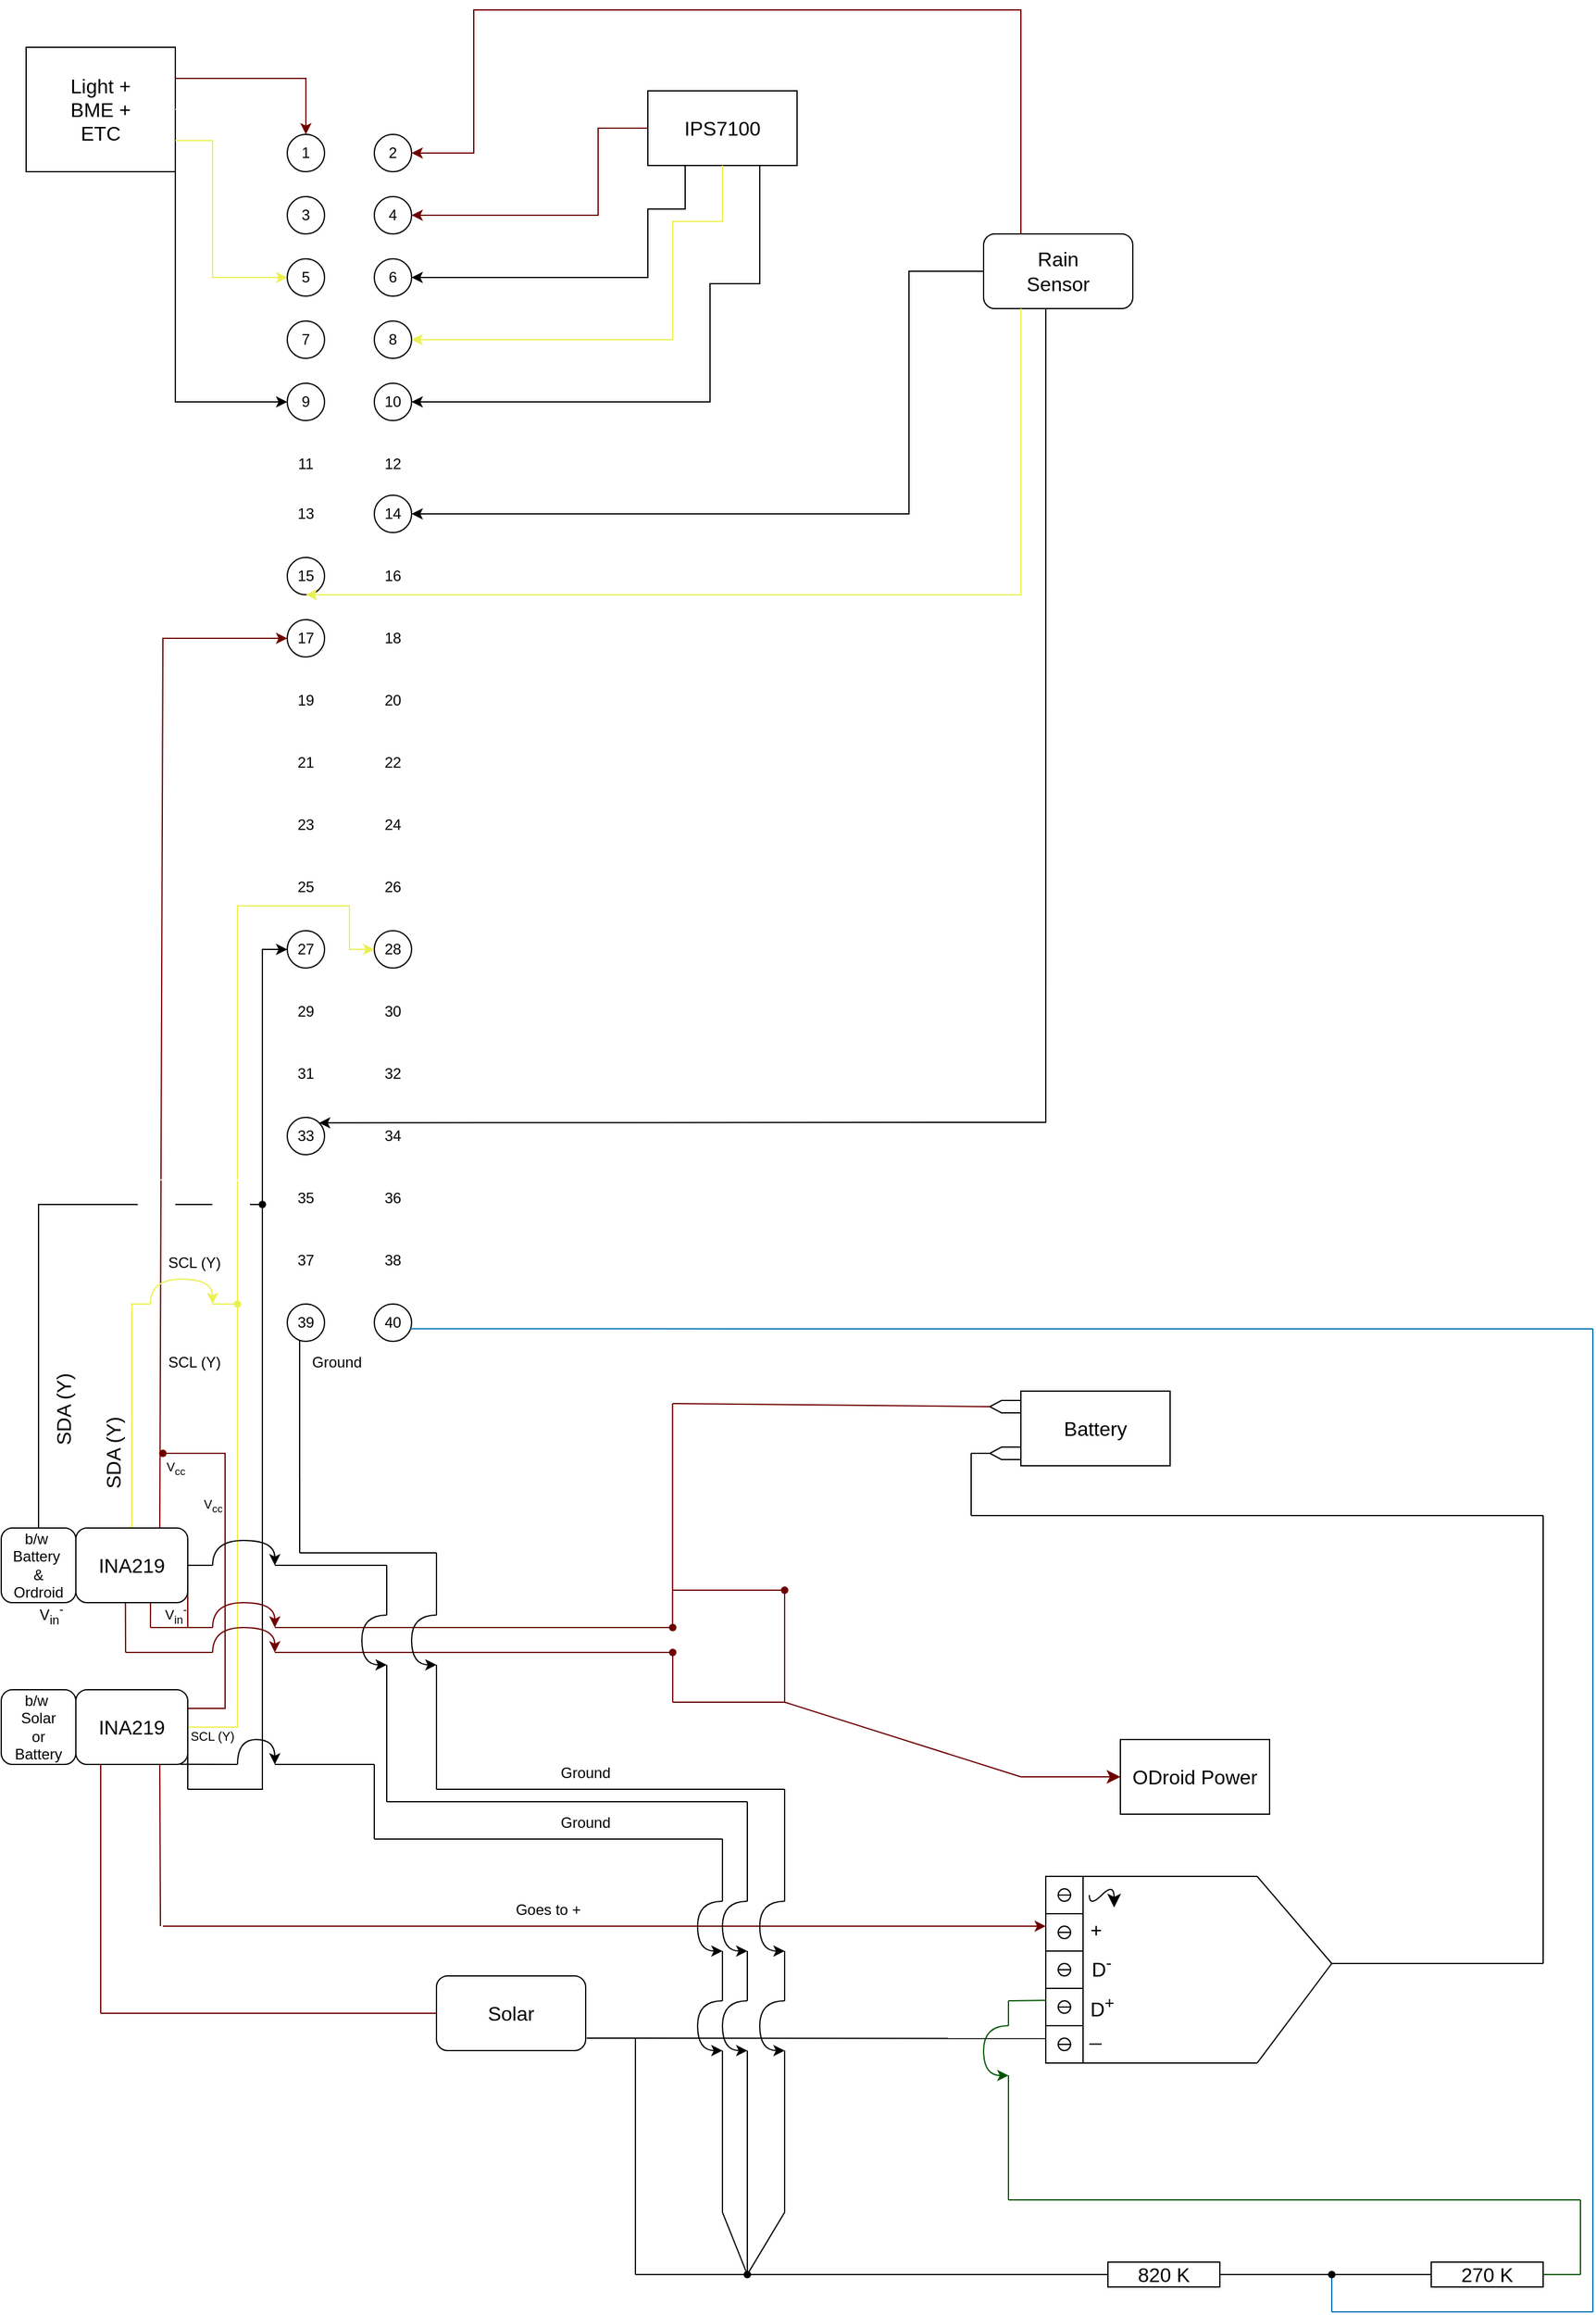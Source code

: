 <mxfile version="21.5.1" type="github">
  <diagram name="Page-1" id="drrQ4DIsQp6mz2_PwpE8">
    <mxGraphModel dx="3000" dy="2054" grid="0" gridSize="10" guides="1" tooltips="1" connect="1" arrows="1" fold="1" page="0" pageScale="1" pageWidth="1100" pageHeight="1700" math="0" shadow="0">
      <root>
        <mxCell id="0" />
        <mxCell id="1" parent="0" />
        <mxCell id="y-tZRomW3wRnPxOMZ4p1-291" value="" style="shape=offPageConnector;whiteSpace=wrap;html=1;fontSize=16;rotation=90;" parent="1" vertex="1">
          <mxGeometry x="842.5" y="1367.5" width="10" height="25" as="geometry" />
        </mxCell>
        <mxCell id="y-tZRomW3wRnPxOMZ4p1-2" value="" style="rounded=0;whiteSpace=wrap;html=1;" parent="1" vertex="1">
          <mxGeometry x="60" y="250" width="120" height="100" as="geometry" />
        </mxCell>
        <mxCell id="y-tZRomW3wRnPxOMZ4p1-3" value="&lt;font style=&quot;font-size: 16px;&quot;&gt;Light + BME + ETC&lt;/font&gt;" style="text;html=1;strokeColor=none;fillColor=none;align=center;verticalAlign=middle;whiteSpace=wrap;rounded=0;" parent="1" vertex="1">
          <mxGeometry x="90" y="285" width="60" height="30" as="geometry" />
        </mxCell>
        <mxCell id="y-tZRomW3wRnPxOMZ4p1-5" value="" style="endArrow=classic;html=1;rounded=0;exitX=1;exitY=0.5;exitDx=0;exitDy=0;entryX=0;entryY=0.5;entryDx=0;entryDy=0;strokeColor=#FFFFFF;" parent="1" source="y-tZRomW3wRnPxOMZ4p1-2" target="y-tZRomW3wRnPxOMZ4p1-16" edge="1">
          <mxGeometry width="50" height="50" relative="1" as="geometry">
            <mxPoint x="370" y="690" as="sourcePoint" />
            <mxPoint x="260" y="390" as="targetPoint" />
            <Array as="points">
              <mxPoint x="220" y="300" />
              <mxPoint x="220" y="385" />
            </Array>
          </mxGeometry>
        </mxCell>
        <mxCell id="y-tZRomW3wRnPxOMZ4p1-6" value="" style="endArrow=classic;html=1;rounded=0;exitX=1;exitY=0.25;exitDx=0;exitDy=0;entryX=0.5;entryY=0;entryDx=0;entryDy=0;fillColor=#a20025;strokeColor=#6F0000;" parent="1" source="y-tZRomW3wRnPxOMZ4p1-2" target="y-tZRomW3wRnPxOMZ4p1-15" edge="1">
          <mxGeometry width="50" height="50" relative="1" as="geometry">
            <mxPoint x="370" y="690" as="sourcePoint" />
            <mxPoint x="260" y="310" as="targetPoint" />
            <Array as="points">
              <mxPoint x="285" y="275" />
            </Array>
          </mxGeometry>
        </mxCell>
        <mxCell id="y-tZRomW3wRnPxOMZ4p1-7" value="" style="endArrow=classic;html=1;rounded=0;exitX=1;exitY=0.75;exitDx=0;exitDy=0;entryX=0;entryY=0.5;entryDx=0;entryDy=0;strokeColor=#EBF052;" parent="1" source="y-tZRomW3wRnPxOMZ4p1-2" target="y-tZRomW3wRnPxOMZ4p1-17" edge="1">
          <mxGeometry width="50" height="50" relative="1" as="geometry">
            <mxPoint x="370" y="690" as="sourcePoint" />
            <mxPoint x="285" y="430" as="targetPoint" />
            <Array as="points">
              <mxPoint x="210" y="325" />
              <mxPoint x="210" y="435" />
            </Array>
          </mxGeometry>
        </mxCell>
        <mxCell id="y-tZRomW3wRnPxOMZ4p1-14" value="" style="endArrow=classic;html=1;rounded=0;exitX=1;exitY=1;exitDx=0;exitDy=0;entryX=0;entryY=0.5;entryDx=0;entryDy=0;strokeColor=#000000;" parent="1" source="y-tZRomW3wRnPxOMZ4p1-2" target="y-tZRomW3wRnPxOMZ4p1-18" edge="1">
          <mxGeometry width="50" height="50" relative="1" as="geometry">
            <mxPoint x="370" y="670" as="sourcePoint" />
            <mxPoint x="260" y="490" as="targetPoint" />
            <Array as="points">
              <mxPoint x="180" y="535" />
            </Array>
          </mxGeometry>
        </mxCell>
        <mxCell id="y-tZRomW3wRnPxOMZ4p1-15" value="" style="ellipse;whiteSpace=wrap;html=1;aspect=fixed;" parent="1" vertex="1">
          <mxGeometry x="270" y="320" width="30" height="30" as="geometry" />
        </mxCell>
        <mxCell id="y-tZRomW3wRnPxOMZ4p1-16" value="" style="ellipse;whiteSpace=wrap;html=1;aspect=fixed;" parent="1" vertex="1">
          <mxGeometry x="270" y="370" width="30" height="30" as="geometry" />
        </mxCell>
        <mxCell id="y-tZRomW3wRnPxOMZ4p1-17" value="" style="ellipse;whiteSpace=wrap;html=1;aspect=fixed;" parent="1" vertex="1">
          <mxGeometry x="270" y="420" width="30" height="30" as="geometry" />
        </mxCell>
        <mxCell id="y-tZRomW3wRnPxOMZ4p1-18" value="" style="ellipse;whiteSpace=wrap;html=1;aspect=fixed;" parent="1" vertex="1">
          <mxGeometry x="270" y="520" width="30" height="30" as="geometry" />
        </mxCell>
        <mxCell id="y-tZRomW3wRnPxOMZ4p1-22" value="1" style="text;html=1;strokeColor=none;fillColor=none;align=center;verticalAlign=middle;whiteSpace=wrap;rounded=0;" parent="1" vertex="1">
          <mxGeometry x="255" y="320" width="60" height="30" as="geometry" />
        </mxCell>
        <mxCell id="y-tZRomW3wRnPxOMZ4p1-23" value="3" style="text;html=1;strokeColor=none;fillColor=none;align=center;verticalAlign=middle;whiteSpace=wrap;rounded=0;" parent="1" vertex="1">
          <mxGeometry x="255" y="370" width="60" height="30" as="geometry" />
        </mxCell>
        <mxCell id="y-tZRomW3wRnPxOMZ4p1-24" value="5" style="text;html=1;strokeColor=none;fillColor=none;align=center;verticalAlign=middle;whiteSpace=wrap;rounded=0;" parent="1" vertex="1">
          <mxGeometry x="255" y="420" width="60" height="30" as="geometry" />
        </mxCell>
        <mxCell id="y-tZRomW3wRnPxOMZ4p1-25" value="9" style="text;html=1;strokeColor=none;fillColor=none;align=center;verticalAlign=middle;whiteSpace=wrap;rounded=0;" parent="1" vertex="1">
          <mxGeometry x="255" y="520" width="60" height="30" as="geometry" />
        </mxCell>
        <mxCell id="y-tZRomW3wRnPxOMZ4p1-41" style="edgeStyle=orthogonalEdgeStyle;rounded=0;orthogonalLoop=1;jettySize=auto;html=1;exitX=0;exitY=0;exitDx=0;exitDy=0;entryX=0.5;entryY=0;entryDx=0;entryDy=0;" parent="1" source="y-tZRomW3wRnPxOMZ4p1-26" target="y-tZRomW3wRnPxOMZ4p1-27" edge="1">
          <mxGeometry relative="1" as="geometry" />
        </mxCell>
        <mxCell id="y-tZRomW3wRnPxOMZ4p1-26" value="" style="ellipse;whiteSpace=wrap;html=1;aspect=fixed;" parent="1" vertex="1">
          <mxGeometry x="270" y="470" width="30" height="30" as="geometry" />
        </mxCell>
        <mxCell id="y-tZRomW3wRnPxOMZ4p1-27" value="7" style="text;html=1;strokeColor=none;fillColor=none;align=center;verticalAlign=middle;whiteSpace=wrap;rounded=0;" parent="1" vertex="1">
          <mxGeometry x="255" y="470" width="60" height="30" as="geometry" />
        </mxCell>
        <mxCell id="y-tZRomW3wRnPxOMZ4p1-28" value="11" style="text;html=1;strokeColor=none;fillColor=none;align=center;verticalAlign=middle;whiteSpace=wrap;rounded=0;" parent="1" vertex="1">
          <mxGeometry x="255" y="570" width="60" height="30" as="geometry" />
        </mxCell>
        <mxCell id="y-tZRomW3wRnPxOMZ4p1-29" value="13" style="text;html=1;strokeColor=none;fillColor=none;align=center;verticalAlign=middle;whiteSpace=wrap;rounded=0;" parent="1" vertex="1">
          <mxGeometry x="255" y="610" width="60" height="30" as="geometry" />
        </mxCell>
        <mxCell id="y-tZRomW3wRnPxOMZ4p1-31" value="" style="rounded=0;whiteSpace=wrap;html=1;" parent="1" vertex="1">
          <mxGeometry x="560" y="285" width="120" height="60" as="geometry" />
        </mxCell>
        <mxCell id="y-tZRomW3wRnPxOMZ4p1-32" value="&lt;font style=&quot;font-size: 16px;&quot;&gt;IPS7100&lt;/font&gt;" style="text;html=1;strokeColor=none;fillColor=none;align=center;verticalAlign=middle;whiteSpace=wrap;rounded=0;" parent="1" vertex="1">
          <mxGeometry x="590" y="300" width="60" height="30" as="geometry" />
        </mxCell>
        <mxCell id="y-tZRomW3wRnPxOMZ4p1-36" value="" style="ellipse;whiteSpace=wrap;html=1;aspect=fixed;" parent="1" vertex="1">
          <mxGeometry x="340" y="320" width="30" height="30" as="geometry" />
        </mxCell>
        <mxCell id="y-tZRomW3wRnPxOMZ4p1-37" value="" style="ellipse;whiteSpace=wrap;html=1;aspect=fixed;" parent="1" vertex="1">
          <mxGeometry x="340" y="370" width="30" height="30" as="geometry" />
        </mxCell>
        <mxCell id="y-tZRomW3wRnPxOMZ4p1-38" value="" style="ellipse;whiteSpace=wrap;html=1;aspect=fixed;" parent="1" vertex="1">
          <mxGeometry x="340" y="420" width="30" height="30" as="geometry" />
        </mxCell>
        <mxCell id="y-tZRomW3wRnPxOMZ4p1-39" value="" style="ellipse;whiteSpace=wrap;html=1;aspect=fixed;" parent="1" vertex="1">
          <mxGeometry x="340" y="470" width="30" height="30" as="geometry" />
        </mxCell>
        <mxCell id="y-tZRomW3wRnPxOMZ4p1-40" value="" style="ellipse;whiteSpace=wrap;html=1;aspect=fixed;" parent="1" vertex="1">
          <mxGeometry x="340" y="520" width="30" height="30" as="geometry" />
        </mxCell>
        <mxCell id="y-tZRomW3wRnPxOMZ4p1-43" value="2" style="text;html=1;strokeColor=none;fillColor=none;align=center;verticalAlign=middle;whiteSpace=wrap;rounded=0;" parent="1" vertex="1">
          <mxGeometry x="325" y="320" width="60" height="30" as="geometry" />
        </mxCell>
        <mxCell id="y-tZRomW3wRnPxOMZ4p1-44" value="4" style="text;html=1;strokeColor=none;fillColor=none;align=center;verticalAlign=middle;whiteSpace=wrap;rounded=0;" parent="1" vertex="1">
          <mxGeometry x="325" y="370" width="60" height="30" as="geometry" />
        </mxCell>
        <mxCell id="y-tZRomW3wRnPxOMZ4p1-45" value="6" style="text;html=1;strokeColor=none;fillColor=none;align=center;verticalAlign=middle;whiteSpace=wrap;rounded=0;" parent="1" vertex="1">
          <mxGeometry x="325" y="420" width="60" height="30" as="geometry" />
        </mxCell>
        <mxCell id="y-tZRomW3wRnPxOMZ4p1-46" value="8" style="text;html=1;strokeColor=none;fillColor=none;align=center;verticalAlign=middle;whiteSpace=wrap;rounded=0;" parent="1" vertex="1">
          <mxGeometry x="325" y="470" width="60" height="30" as="geometry" />
        </mxCell>
        <mxCell id="y-tZRomW3wRnPxOMZ4p1-47" value="10" style="text;html=1;strokeColor=none;fillColor=none;align=center;verticalAlign=middle;whiteSpace=wrap;rounded=0;" parent="1" vertex="1">
          <mxGeometry x="325" y="520" width="60" height="30" as="geometry" />
        </mxCell>
        <mxCell id="y-tZRomW3wRnPxOMZ4p1-50" value="" style="rounded=1;whiteSpace=wrap;html=1;" parent="1" vertex="1">
          <mxGeometry x="830" y="400" width="120" height="60" as="geometry" />
        </mxCell>
        <mxCell id="y-tZRomW3wRnPxOMZ4p1-51" value="&lt;font style=&quot;font-size: 16px;&quot;&gt;Rain Sensor&lt;/font&gt;" style="text;html=1;strokeColor=none;fillColor=none;align=center;verticalAlign=middle;whiteSpace=wrap;rounded=0;" parent="1" vertex="1">
          <mxGeometry x="860" y="415" width="60" height="30" as="geometry" />
        </mxCell>
        <mxCell id="y-tZRomW3wRnPxOMZ4p1-54" value="" style="endArrow=classic;html=1;rounded=0;exitX=0.25;exitY=0;exitDx=0;exitDy=0;entryX=1;entryY=0.5;entryDx=0;entryDy=0;fillColor=#a20025;strokeColor=#6F0000;" parent="1" source="y-tZRomW3wRnPxOMZ4p1-50" target="y-tZRomW3wRnPxOMZ4p1-36" edge="1">
          <mxGeometry width="50" height="50" relative="1" as="geometry">
            <mxPoint x="370" y="570" as="sourcePoint" />
            <mxPoint x="460" y="380" as="targetPoint" />
            <Array as="points">
              <mxPoint x="860" y="220" />
              <mxPoint x="420" y="220" />
              <mxPoint x="420" y="335" />
            </Array>
          </mxGeometry>
        </mxCell>
        <mxCell id="y-tZRomW3wRnPxOMZ4p1-55" value="" style="endArrow=classic;html=1;rounded=0;exitX=0;exitY=0.5;exitDx=0;exitDy=0;entryX=1;entryY=0.5;entryDx=0;entryDy=0;fillColor=#a20025;strokeColor=#6F0000;" parent="1" source="y-tZRomW3wRnPxOMZ4p1-31" target="y-tZRomW3wRnPxOMZ4p1-37" edge="1">
          <mxGeometry width="50" height="50" relative="1" as="geometry">
            <mxPoint x="370" y="570" as="sourcePoint" />
            <mxPoint x="420" y="410" as="targetPoint" />
            <Array as="points">
              <mxPoint x="520" y="315" />
              <mxPoint x="520" y="385" />
            </Array>
          </mxGeometry>
        </mxCell>
        <mxCell id="y-tZRomW3wRnPxOMZ4p1-56" value="" style="endArrow=classic;html=1;rounded=0;exitX=0.25;exitY=1;exitDx=0;exitDy=0;entryX=1;entryY=0.5;entryDx=0;entryDy=0;fillColor=#1ba1e2;strokeColor=#000000;" parent="1" source="y-tZRomW3wRnPxOMZ4p1-31" target="y-tZRomW3wRnPxOMZ4p1-38" edge="1">
          <mxGeometry width="50" height="50" relative="1" as="geometry">
            <mxPoint x="370" y="570" as="sourcePoint" />
            <mxPoint x="430" y="460" as="targetPoint" />
            <Array as="points">
              <mxPoint x="590" y="380" />
              <mxPoint x="560" y="380" />
              <mxPoint x="560" y="435" />
            </Array>
          </mxGeometry>
        </mxCell>
        <mxCell id="y-tZRomW3wRnPxOMZ4p1-57" value="" style="endArrow=classic;html=1;rounded=0;exitX=0.5;exitY=1;exitDx=0;exitDy=0;entryX=1;entryY=0.5;entryDx=0;entryDy=0;strokeColor=#EBF052;" parent="1" source="y-tZRomW3wRnPxOMZ4p1-31" target="y-tZRomW3wRnPxOMZ4p1-39" edge="1">
          <mxGeometry width="50" height="50" relative="1" as="geometry">
            <mxPoint x="370" y="570" as="sourcePoint" />
            <mxPoint x="440" y="530" as="targetPoint" />
            <Array as="points">
              <mxPoint x="620" y="390" />
              <mxPoint x="580" y="390" />
              <mxPoint x="580" y="485" />
            </Array>
          </mxGeometry>
        </mxCell>
        <mxCell id="y-tZRomW3wRnPxOMZ4p1-58" value="" style="endArrow=classic;html=1;rounded=0;exitX=0.75;exitY=1;exitDx=0;exitDy=0;entryX=1;entryY=0.5;entryDx=0;entryDy=0;" parent="1" source="y-tZRomW3wRnPxOMZ4p1-31" target="y-tZRomW3wRnPxOMZ4p1-40" edge="1">
          <mxGeometry width="50" height="50" relative="1" as="geometry">
            <mxPoint x="370" y="570" as="sourcePoint" />
            <mxPoint x="420" y="520" as="targetPoint" />
            <Array as="points">
              <mxPoint x="650" y="440" />
              <mxPoint x="610" y="440" />
              <mxPoint x="610" y="535" />
            </Array>
          </mxGeometry>
        </mxCell>
        <mxCell id="y-tZRomW3wRnPxOMZ4p1-59" value="" style="endArrow=classic;html=1;rounded=0;exitX=0;exitY=0.5;exitDx=0;exitDy=0;entryX=1;entryY=0.5;entryDx=0;entryDy=0;strokeColor=#000000;" parent="1" source="y-tZRomW3wRnPxOMZ4p1-50" target="y-tZRomW3wRnPxOMZ4p1-61" edge="1">
          <mxGeometry width="50" height="50" relative="1" as="geometry">
            <mxPoint x="370" y="570" as="sourcePoint" />
            <mxPoint x="390" y="630" as="targetPoint" />
            <Array as="points">
              <mxPoint x="770" y="430" />
              <mxPoint x="770" y="625" />
            </Array>
          </mxGeometry>
        </mxCell>
        <mxCell id="y-tZRomW3wRnPxOMZ4p1-61" value="" style="ellipse;whiteSpace=wrap;html=1;aspect=fixed;" parent="1" vertex="1">
          <mxGeometry x="340" y="610" width="30" height="30" as="geometry" />
        </mxCell>
        <mxCell id="y-tZRomW3wRnPxOMZ4p1-62" value="12" style="text;html=1;strokeColor=none;fillColor=none;align=center;verticalAlign=middle;whiteSpace=wrap;rounded=0;" parent="1" vertex="1">
          <mxGeometry x="325" y="570" width="60" height="30" as="geometry" />
        </mxCell>
        <mxCell id="y-tZRomW3wRnPxOMZ4p1-63" value="14" style="text;html=1;strokeColor=none;fillColor=none;align=center;verticalAlign=middle;whiteSpace=wrap;rounded=0;" parent="1" vertex="1">
          <mxGeometry x="325" y="610" width="60" height="30" as="geometry" />
        </mxCell>
        <mxCell id="y-tZRomW3wRnPxOMZ4p1-67" value="" style="ellipse;whiteSpace=wrap;html=1;aspect=fixed;" parent="1" vertex="1">
          <mxGeometry x="270" y="660" width="30" height="30" as="geometry" />
        </mxCell>
        <mxCell id="y-tZRomW3wRnPxOMZ4p1-68" value="15" style="text;html=1;strokeColor=none;fillColor=none;align=center;verticalAlign=middle;whiteSpace=wrap;rounded=0;" parent="1" vertex="1">
          <mxGeometry x="255" y="660" width="60" height="30" as="geometry" />
        </mxCell>
        <mxCell id="y-tZRomW3wRnPxOMZ4p1-69" value="" style="endArrow=classic;html=1;rounded=0;exitX=0.25;exitY=1;exitDx=0;exitDy=0;entryX=0.5;entryY=1;entryDx=0;entryDy=0;strokeColor=#EBF052;" parent="1" source="y-tZRomW3wRnPxOMZ4p1-50" target="y-tZRomW3wRnPxOMZ4p1-68" edge="1">
          <mxGeometry width="50" height="50" relative="1" as="geometry">
            <mxPoint x="370" y="720" as="sourcePoint" />
            <mxPoint x="420" y="670" as="targetPoint" />
            <Array as="points">
              <mxPoint x="860" y="690" />
            </Array>
          </mxGeometry>
        </mxCell>
        <mxCell id="y-tZRomW3wRnPxOMZ4p1-70" value="16" style="text;html=1;strokeColor=none;fillColor=none;align=center;verticalAlign=middle;whiteSpace=wrap;rounded=0;" parent="1" vertex="1">
          <mxGeometry x="325" y="660" width="60" height="30" as="geometry" />
        </mxCell>
        <mxCell id="y-tZRomW3wRnPxOMZ4p1-72" value="" style="ellipse;whiteSpace=wrap;html=1;aspect=fixed;" parent="1" vertex="1">
          <mxGeometry x="270" y="710" width="30" height="30" as="geometry" />
        </mxCell>
        <mxCell id="y-tZRomW3wRnPxOMZ4p1-73" value="17" style="text;html=1;strokeColor=none;fillColor=none;align=center;verticalAlign=middle;whiteSpace=wrap;rounded=0;" parent="1" vertex="1">
          <mxGeometry x="255" y="710" width="60" height="30" as="geometry" />
        </mxCell>
        <mxCell id="y-tZRomW3wRnPxOMZ4p1-74" value="18" style="text;html=1;strokeColor=none;fillColor=none;align=center;verticalAlign=middle;whiteSpace=wrap;rounded=0;" parent="1" vertex="1">
          <mxGeometry x="325" y="710" width="60" height="30" as="geometry" />
        </mxCell>
        <mxCell id="y-tZRomW3wRnPxOMZ4p1-75" value="19&lt;br&gt;" style="text;html=1;strokeColor=none;fillColor=none;align=center;verticalAlign=middle;whiteSpace=wrap;rounded=0;" parent="1" vertex="1">
          <mxGeometry x="255" y="760" width="60" height="30" as="geometry" />
        </mxCell>
        <mxCell id="y-tZRomW3wRnPxOMZ4p1-80" value="20" style="text;html=1;strokeColor=none;fillColor=none;align=center;verticalAlign=middle;whiteSpace=wrap;rounded=0;" parent="1" vertex="1">
          <mxGeometry x="325" y="760" width="60" height="30" as="geometry" />
        </mxCell>
        <mxCell id="y-tZRomW3wRnPxOMZ4p1-81" value="21" style="text;html=1;strokeColor=none;fillColor=none;align=center;verticalAlign=middle;whiteSpace=wrap;rounded=0;" parent="1" vertex="1">
          <mxGeometry x="255" y="810" width="60" height="30" as="geometry" />
        </mxCell>
        <mxCell id="y-tZRomW3wRnPxOMZ4p1-82" value="22" style="text;html=1;strokeColor=none;fillColor=none;align=center;verticalAlign=middle;whiteSpace=wrap;rounded=0;" parent="1" vertex="1">
          <mxGeometry x="325" y="810" width="60" height="30" as="geometry" />
        </mxCell>
        <mxCell id="y-tZRomW3wRnPxOMZ4p1-83" value="23" style="text;html=1;strokeColor=none;fillColor=none;align=center;verticalAlign=middle;whiteSpace=wrap;rounded=0;" parent="1" vertex="1">
          <mxGeometry x="255" y="860" width="60" height="30" as="geometry" />
        </mxCell>
        <mxCell id="y-tZRomW3wRnPxOMZ4p1-84" value="24" style="text;html=1;strokeColor=none;fillColor=none;align=center;verticalAlign=middle;whiteSpace=wrap;rounded=0;" parent="1" vertex="1">
          <mxGeometry x="325" y="860" width="60" height="30" as="geometry" />
        </mxCell>
        <mxCell id="y-tZRomW3wRnPxOMZ4p1-85" value="25" style="text;html=1;strokeColor=none;fillColor=none;align=center;verticalAlign=middle;whiteSpace=wrap;rounded=0;" parent="1" vertex="1">
          <mxGeometry x="255" y="910" width="60" height="30" as="geometry" />
        </mxCell>
        <mxCell id="y-tZRomW3wRnPxOMZ4p1-86" value="26" style="text;html=1;strokeColor=none;fillColor=none;align=center;verticalAlign=middle;whiteSpace=wrap;rounded=0;" parent="1" vertex="1">
          <mxGeometry x="325" y="910" width="60" height="30" as="geometry" />
        </mxCell>
        <mxCell id="y-tZRomW3wRnPxOMZ4p1-88" value="" style="ellipse;whiteSpace=wrap;html=1;aspect=fixed;" parent="1" vertex="1">
          <mxGeometry x="270" y="960" width="30" height="30" as="geometry" />
        </mxCell>
        <mxCell id="y-tZRomW3wRnPxOMZ4p1-89" value="" style="ellipse;whiteSpace=wrap;html=1;aspect=fixed;" parent="1" vertex="1">
          <mxGeometry x="340" y="960" width="30" height="30" as="geometry" />
        </mxCell>
        <mxCell id="y-tZRomW3wRnPxOMZ4p1-90" value="27" style="text;html=1;strokeColor=none;fillColor=none;align=center;verticalAlign=middle;whiteSpace=wrap;rounded=0;" parent="1" vertex="1">
          <mxGeometry x="255" y="960" width="60" height="30" as="geometry" />
        </mxCell>
        <mxCell id="y-tZRomW3wRnPxOMZ4p1-91" value="28" style="text;html=1;strokeColor=none;fillColor=none;align=center;verticalAlign=middle;whiteSpace=wrap;rounded=0;" parent="1" vertex="1">
          <mxGeometry x="325" y="960" width="60" height="30" as="geometry" />
        </mxCell>
        <mxCell id="y-tZRomW3wRnPxOMZ4p1-92" value="29" style="text;html=1;strokeColor=none;fillColor=none;align=center;verticalAlign=middle;whiteSpace=wrap;rounded=0;" parent="1" vertex="1">
          <mxGeometry x="255" y="1010" width="60" height="30" as="geometry" />
        </mxCell>
        <mxCell id="y-tZRomW3wRnPxOMZ4p1-94" value="30" style="text;html=1;strokeColor=none;fillColor=none;align=center;verticalAlign=middle;whiteSpace=wrap;rounded=0;" parent="1" vertex="1">
          <mxGeometry x="325" y="1010" width="60" height="30" as="geometry" />
        </mxCell>
        <mxCell id="y-tZRomW3wRnPxOMZ4p1-95" value="31" style="text;html=1;strokeColor=none;fillColor=none;align=center;verticalAlign=middle;whiteSpace=wrap;rounded=0;" parent="1" vertex="1">
          <mxGeometry x="255" y="1060" width="60" height="30" as="geometry" />
        </mxCell>
        <mxCell id="y-tZRomW3wRnPxOMZ4p1-96" value="32" style="text;html=1;strokeColor=none;fillColor=none;align=center;verticalAlign=middle;whiteSpace=wrap;rounded=0;" parent="1" vertex="1">
          <mxGeometry x="325" y="1060" width="60" height="30" as="geometry" />
        </mxCell>
        <mxCell id="y-tZRomW3wRnPxOMZ4p1-97" value="" style="ellipse;whiteSpace=wrap;html=1;aspect=fixed;" parent="1" vertex="1">
          <mxGeometry x="270" y="1110" width="30" height="30" as="geometry" />
        </mxCell>
        <mxCell id="y-tZRomW3wRnPxOMZ4p1-98" value="33" style="text;html=1;strokeColor=none;fillColor=none;align=center;verticalAlign=middle;whiteSpace=wrap;rounded=0;" parent="1" vertex="1">
          <mxGeometry x="255" y="1110" width="60" height="30" as="geometry" />
        </mxCell>
        <mxCell id="y-tZRomW3wRnPxOMZ4p1-99" value="" style="endArrow=classic;html=1;rounded=0;exitX=0.417;exitY=1;exitDx=0;exitDy=0;exitPerimeter=0;entryX=1;entryY=0;entryDx=0;entryDy=0;" parent="1" source="y-tZRomW3wRnPxOMZ4p1-50" target="y-tZRomW3wRnPxOMZ4p1-97" edge="1">
          <mxGeometry width="50" height="50" relative="1" as="geometry">
            <mxPoint x="460" y="840" as="sourcePoint" />
            <mxPoint x="370" y="1200" as="targetPoint" />
            <Array as="points">
              <mxPoint x="880" y="1114" />
            </Array>
          </mxGeometry>
        </mxCell>
        <mxCell id="y-tZRomW3wRnPxOMZ4p1-100" value="34" style="text;html=1;strokeColor=none;fillColor=none;align=center;verticalAlign=middle;whiteSpace=wrap;rounded=0;" parent="1" vertex="1">
          <mxGeometry x="325" y="1110" width="60" height="30" as="geometry" />
        </mxCell>
        <mxCell id="y-tZRomW3wRnPxOMZ4p1-102" value="35" style="text;html=1;strokeColor=none;fillColor=none;align=center;verticalAlign=middle;whiteSpace=wrap;rounded=0;" parent="1" vertex="1">
          <mxGeometry x="255" y="1160" width="60" height="30" as="geometry" />
        </mxCell>
        <mxCell id="y-tZRomW3wRnPxOMZ4p1-103" value="36" style="text;html=1;strokeColor=none;fillColor=none;align=center;verticalAlign=middle;whiteSpace=wrap;rounded=0;" parent="1" vertex="1">
          <mxGeometry x="325" y="1160" width="60" height="30" as="geometry" />
        </mxCell>
        <mxCell id="y-tZRomW3wRnPxOMZ4p1-104" value="37" style="text;html=1;strokeColor=none;fillColor=none;align=center;verticalAlign=middle;whiteSpace=wrap;rounded=0;" parent="1" vertex="1">
          <mxGeometry x="255" y="1210" width="60" height="30" as="geometry" />
        </mxCell>
        <mxCell id="y-tZRomW3wRnPxOMZ4p1-105" value="38" style="text;html=1;strokeColor=none;fillColor=none;align=center;verticalAlign=middle;whiteSpace=wrap;rounded=0;" parent="1" vertex="1">
          <mxGeometry x="325" y="1210" width="60" height="30" as="geometry" />
        </mxCell>
        <mxCell id="y-tZRomW3wRnPxOMZ4p1-107" value="" style="ellipse;whiteSpace=wrap;html=1;aspect=fixed;" parent="1" vertex="1">
          <mxGeometry x="270" y="1260" width="30" height="30" as="geometry" />
        </mxCell>
        <mxCell id="y-tZRomW3wRnPxOMZ4p1-108" value="39" style="text;html=1;strokeColor=none;fillColor=none;align=center;verticalAlign=middle;whiteSpace=wrap;rounded=0;" parent="1" vertex="1">
          <mxGeometry x="255" y="1260" width="60" height="30" as="geometry" />
        </mxCell>
        <mxCell id="y-tZRomW3wRnPxOMZ4p1-110" value="40" style="ellipse;whiteSpace=wrap;html=1;aspect=fixed;" parent="1" vertex="1">
          <mxGeometry x="340" y="1260" width="30" height="30" as="geometry" />
        </mxCell>
        <mxCell id="y-tZRomW3wRnPxOMZ4p1-114" value="b/w&amp;nbsp;&lt;br&gt;Battery&amp;nbsp;&lt;br&gt;&amp;amp;&lt;br&gt;Ordroid" style="rounded=1;whiteSpace=wrap;html=1;" parent="1" vertex="1">
          <mxGeometry x="40" y="1440" width="60" height="60" as="geometry" />
        </mxCell>
        <mxCell id="y-tZRomW3wRnPxOMZ4p1-118" value="" style="endArrow=classic;html=1;rounded=0;exitX=0.75;exitY=0;exitDx=0;exitDy=0;entryX=0;entryY=0.5;entryDx=0;entryDy=0;fillColor=#a20025;strokeColor=#6F0000;" parent="1" source="y-tZRomW3wRnPxOMZ4p1-117" target="y-tZRomW3wRnPxOMZ4p1-72" edge="1">
          <mxGeometry width="50" height="50" relative="1" as="geometry">
            <mxPoint x="460" y="1180" as="sourcePoint" />
            <mxPoint x="240" y="740" as="targetPoint" />
            <Array as="points">
              <mxPoint x="170" y="725" />
            </Array>
          </mxGeometry>
        </mxCell>
        <mxCell id="y-tZRomW3wRnPxOMZ4p1-125" value="b/w&amp;nbsp;&lt;br&gt;Solar&lt;br&gt;or&lt;br&gt;Battery" style="rounded=1;whiteSpace=wrap;html=1;" parent="1" vertex="1">
          <mxGeometry x="40" y="1570" width="60" height="60" as="geometry" />
        </mxCell>
        <mxCell id="y-tZRomW3wRnPxOMZ4p1-127" value="" style="endArrow=classic;html=1;rounded=0;exitDx=0;exitDy=0;entryX=0;entryY=0.5;entryDx=0;entryDy=0;strokeColor=#EBF052;" parent="1" source="y-tZRomW3wRnPxOMZ4p1-160" target="y-tZRomW3wRnPxOMZ4p1-89" edge="1">
          <mxGeometry width="50" height="50" relative="1" as="geometry">
            <mxPoint x="270" y="1270" as="sourcePoint" />
            <mxPoint x="540" y="1040" as="targetPoint" />
            <Array as="points">
              <mxPoint x="230" y="940" />
              <mxPoint x="320" y="940" />
              <mxPoint x="320" y="975" />
            </Array>
          </mxGeometry>
        </mxCell>
        <mxCell id="y-tZRomW3wRnPxOMZ4p1-129" value="" style="endArrow=classic;html=1;rounded=0;exitX=1;exitY=0.75;exitDx=0;exitDy=0;entryX=0;entryY=0.5;entryDx=0;entryDy=0;" parent="1" target="y-tZRomW3wRnPxOMZ4p1-88" edge="1">
          <mxGeometry width="50" height="50" relative="1" as="geometry">
            <mxPoint x="190" y="1650" as="sourcePoint" />
            <mxPoint x="250" y="930" as="targetPoint" />
            <Array as="points">
              <mxPoint x="250" y="1650" />
              <mxPoint x="250" y="975" />
            </Array>
          </mxGeometry>
        </mxCell>
        <mxCell id="y-tZRomW3wRnPxOMZ4p1-132" value="" style="endArrow=none;html=1;rounded=0;exitDx=0;exitDy=0;fillColor=#a20025;strokeColor=#6F0000;" parent="1" source="y-tZRomW3wRnPxOMZ4p1-140" edge="1">
          <mxGeometry width="50" height="50" relative="1" as="geometry">
            <mxPoint x="270" y="1490" as="sourcePoint" />
            <mxPoint x="170" y="1380" as="targetPoint" />
            <Array as="points" />
          </mxGeometry>
        </mxCell>
        <mxCell id="y-tZRomW3wRnPxOMZ4p1-141" value="" style="endArrow=none;html=1;rounded=0;exitX=1;exitY=0.25;exitDx=0;exitDy=0;fillColor=#a20025;strokeColor=#6F0000;" parent="1" source="y-tZRomW3wRnPxOMZ4p1-126" target="y-tZRomW3wRnPxOMZ4p1-140" edge="1">
          <mxGeometry width="50" height="50" relative="1" as="geometry">
            <mxPoint x="190" y="1585" as="sourcePoint" />
            <mxPoint x="170" y="1380" as="targetPoint" />
            <Array as="points">
              <mxPoint x="220" y="1585" />
              <mxPoint x="220" y="1380" />
            </Array>
          </mxGeometry>
        </mxCell>
        <mxCell id="y-tZRomW3wRnPxOMZ4p1-140" value="" style="shape=waypoint;sketch=0;fillStyle=solid;size=6;pointerEvents=1;points=[];fillColor=#a20025;resizable=0;rotatable=0;perimeter=centerPerimeter;snapToPoint=1;fontColor=#ffffff;strokeColor=#6F0000;" parent="1" vertex="1">
          <mxGeometry x="160" y="1370" width="20" height="20" as="geometry" />
        </mxCell>
        <mxCell id="y-tZRomW3wRnPxOMZ4p1-145" value="" style="endArrow=none;html=1;rounded=0;exitX=0.5;exitY=0;exitDx=0;exitDy=0;strokeColor=#EBF052;" parent="1" source="y-tZRomW3wRnPxOMZ4p1-117" edge="1">
          <mxGeometry width="50" height="50" relative="1" as="geometry">
            <mxPoint x="230" y="1210" as="sourcePoint" />
            <mxPoint x="160" y="1260" as="targetPoint" />
            <Array as="points">
              <mxPoint x="145" y="1260" />
            </Array>
          </mxGeometry>
        </mxCell>
        <mxCell id="y-tZRomW3wRnPxOMZ4p1-147" value="" style="curved=1;endArrow=classic;html=1;rounded=0;strokeColor=#EBF052;" parent="1" edge="1">
          <mxGeometry width="50" height="50" relative="1" as="geometry">
            <mxPoint x="160" y="1260" as="sourcePoint" />
            <mxPoint x="210" y="1260" as="targetPoint" />
            <Array as="points">
              <mxPoint x="160" y="1240" />
              <mxPoint x="210" y="1240" />
            </Array>
          </mxGeometry>
        </mxCell>
        <mxCell id="y-tZRomW3wRnPxOMZ4p1-154" value="" style="endArrow=none;html=1;rounded=0;strokeColor=#EBF052;" parent="1" source="y-tZRomW3wRnPxOMZ4p1-160" edge="1">
          <mxGeometry width="50" height="50" relative="1" as="geometry">
            <mxPoint x="210" y="1260" as="sourcePoint" />
            <mxPoint x="230" y="1260" as="targetPoint" />
          </mxGeometry>
        </mxCell>
        <mxCell id="y-tZRomW3wRnPxOMZ4p1-162" value="" style="endArrow=none;html=1;rounded=0;exitX=1;exitY=0.5;exitDx=0;exitDy=0;strokeColor=#EBF052;" parent="1" source="y-tZRomW3wRnPxOMZ4p1-126" edge="1">
          <mxGeometry width="50" height="50" relative="1" as="geometry">
            <mxPoint x="650" y="1410" as="sourcePoint" />
            <mxPoint x="230" y="1260" as="targetPoint" />
            <Array as="points">
              <mxPoint x="230" y="1600" />
            </Array>
          </mxGeometry>
        </mxCell>
        <mxCell id="y-tZRomW3wRnPxOMZ4p1-163" value="" style="endArrow=none;html=1;rounded=0;exitX=0.5;exitY=0;exitDx=0;exitDy=0;" parent="1" source="y-tZRomW3wRnPxOMZ4p1-114" edge="1">
          <mxGeometry width="50" height="50" relative="1" as="geometry">
            <mxPoint x="650" y="1220" as="sourcePoint" />
            <mxPoint x="150" y="1180" as="targetPoint" />
            <Array as="points">
              <mxPoint x="70" y="1180" />
            </Array>
          </mxGeometry>
        </mxCell>
        <mxCell id="y-tZRomW3wRnPxOMZ4p1-164" value="" style="curved=1;endArrow=classic;html=1;rounded=0;strokeColor=#FFFFFF;" parent="1" edge="1">
          <mxGeometry width="50" height="50" relative="1" as="geometry">
            <mxPoint x="150" y="1180" as="sourcePoint" />
            <mxPoint x="180" y="1180" as="targetPoint" />
            <Array as="points">
              <mxPoint x="150" y="1160" />
              <mxPoint x="180" y="1160" />
            </Array>
          </mxGeometry>
        </mxCell>
        <mxCell id="y-tZRomW3wRnPxOMZ4p1-165" value="" style="endArrow=none;html=1;rounded=0;strokeColor=#EBF052;" parent="1" target="y-tZRomW3wRnPxOMZ4p1-160" edge="1">
          <mxGeometry width="50" height="50" relative="1" as="geometry">
            <mxPoint x="210" y="1260" as="sourcePoint" />
            <mxPoint x="230" y="1260" as="targetPoint" />
          </mxGeometry>
        </mxCell>
        <mxCell id="y-tZRomW3wRnPxOMZ4p1-160" value="" style="shape=waypoint;sketch=0;fillStyle=solid;size=6;pointerEvents=1;points=[];fillColor=none;resizable=0;rotatable=0;perimeter=centerPerimeter;snapToPoint=1;strokeColor=#EBF052;" parent="1" vertex="1">
          <mxGeometry x="220" y="1250" width="20" height="20" as="geometry" />
        </mxCell>
        <mxCell id="y-tZRomW3wRnPxOMZ4p1-166" value="" style="endArrow=none;html=1;rounded=0;" parent="1" edge="1">
          <mxGeometry width="50" height="50" relative="1" as="geometry">
            <mxPoint x="180" y="1180" as="sourcePoint" />
            <mxPoint x="210" y="1180" as="targetPoint" />
          </mxGeometry>
        </mxCell>
        <mxCell id="y-tZRomW3wRnPxOMZ4p1-167" value="" style="curved=1;endArrow=classic;html=1;rounded=0;strokeColor=#FFFFFF;" parent="1" edge="1">
          <mxGeometry width="50" height="50" relative="1" as="geometry">
            <mxPoint x="210" y="1180" as="sourcePoint" />
            <mxPoint x="240" y="1180" as="targetPoint" />
            <Array as="points">
              <mxPoint x="210" y="1160" />
              <mxPoint x="240" y="1160" />
            </Array>
          </mxGeometry>
        </mxCell>
        <mxCell id="y-tZRomW3wRnPxOMZ4p1-168" value="" style="endArrow=none;html=1;rounded=0;" parent="1" source="y-tZRomW3wRnPxOMZ4p1-170" edge="1">
          <mxGeometry width="50" height="50" relative="1" as="geometry">
            <mxPoint x="240" y="1180" as="sourcePoint" />
            <mxPoint x="250" y="1180" as="targetPoint" />
          </mxGeometry>
        </mxCell>
        <mxCell id="y-tZRomW3wRnPxOMZ4p1-171" value="" style="endArrow=none;html=1;rounded=0;" parent="1" target="y-tZRomW3wRnPxOMZ4p1-170" edge="1">
          <mxGeometry width="50" height="50" relative="1" as="geometry">
            <mxPoint x="240" y="1180" as="sourcePoint" />
            <mxPoint x="250" y="1180" as="targetPoint" />
          </mxGeometry>
        </mxCell>
        <mxCell id="y-tZRomW3wRnPxOMZ4p1-170" value="" style="shape=waypoint;sketch=0;fillStyle=solid;size=6;pointerEvents=1;points=[];fillColor=none;resizable=0;rotatable=0;perimeter=centerPerimeter;snapToPoint=1;" parent="1" vertex="1">
          <mxGeometry x="240" y="1170" width="20" height="20" as="geometry" />
        </mxCell>
        <mxCell id="y-tZRomW3wRnPxOMZ4p1-173" value="" style="endArrow=none;html=1;rounded=0;exitX=1;exitY=0.5;exitDx=0;exitDy=0;strokeColor=#000000;" parent="1" source="y-tZRomW3wRnPxOMZ4p1-117" edge="1">
          <mxGeometry width="50" height="50" relative="1" as="geometry">
            <mxPoint x="650" y="1190" as="sourcePoint" />
            <mxPoint x="210" y="1470" as="targetPoint" />
          </mxGeometry>
        </mxCell>
        <mxCell id="y-tZRomW3wRnPxOMZ4p1-174" value="" style="curved=1;endArrow=classic;html=1;rounded=0;strokeColor=#000000;" parent="1" edge="1">
          <mxGeometry width="50" height="50" relative="1" as="geometry">
            <mxPoint x="210" y="1470" as="sourcePoint" />
            <mxPoint x="260" y="1470" as="targetPoint" />
            <Array as="points">
              <mxPoint x="210" y="1450" />
              <mxPoint x="260" y="1450" />
            </Array>
          </mxGeometry>
        </mxCell>
        <mxCell id="y-tZRomW3wRnPxOMZ4p1-175" value="&lt;font style=&quot;font-size: 16px;&quot;&gt;Battery&lt;/font&gt;" style="rounded=0;whiteSpace=wrap;html=1;" parent="1" vertex="1">
          <mxGeometry x="860" y="1330" width="120" height="60" as="geometry" />
        </mxCell>
        <mxCell id="y-tZRomW3wRnPxOMZ4p1-176" value="" style="endArrow=none;html=1;rounded=0;fillColor=#a20025;strokeColor=#6F0000;" parent="1" edge="1">
          <mxGeometry width="50" height="50" relative="1" as="geometry">
            <mxPoint x="120" y="1630" as="sourcePoint" />
            <mxPoint x="120" y="1830" as="targetPoint" />
          </mxGeometry>
        </mxCell>
        <mxCell id="y-tZRomW3wRnPxOMZ4p1-177" value="" style="endArrow=none;html=1;rounded=0;fillColor=#a20025;strokeColor=#6F0000;" parent="1" target="y-tZRomW3wRnPxOMZ4p1-178" edge="1">
          <mxGeometry width="50" height="50" relative="1" as="geometry">
            <mxPoint x="120" y="1830" as="sourcePoint" />
            <mxPoint x="450" y="1830" as="targetPoint" />
          </mxGeometry>
        </mxCell>
        <mxCell id="y-tZRomW3wRnPxOMZ4p1-178" value="&lt;font style=&quot;font-size: 16px;&quot;&gt;Solar&lt;/font&gt;" style="rounded=1;whiteSpace=wrap;html=1;" parent="1" vertex="1">
          <mxGeometry x="390.0" y="1800" width="120" height="60" as="geometry" />
        </mxCell>
        <mxCell id="y-tZRomW3wRnPxOMZ4p1-179" value="" style="endArrow=none;html=1;rounded=0;exitX=0.75;exitY=1;exitDx=0;exitDy=0;fillColor=#a20025;strokeColor=#6F0000;" parent="1" source="y-tZRomW3wRnPxOMZ4p1-126" edge="1">
          <mxGeometry width="50" height="50" relative="1" as="geometry">
            <mxPoint x="160" y="1640" as="sourcePoint" />
            <mxPoint x="168" y="1760" as="targetPoint" />
          </mxGeometry>
        </mxCell>
        <mxCell id="y-tZRomW3wRnPxOMZ4p1-182" value="" style="endArrow=classic;html=1;rounded=0;fillColor=#a20025;strokeColor=#6F0000;" parent="1" edge="1">
          <mxGeometry width="50" height="50" relative="1" as="geometry">
            <mxPoint x="170" y="1760" as="sourcePoint" />
            <mxPoint x="880" y="1760" as="targetPoint" />
          </mxGeometry>
        </mxCell>
        <mxCell id="y-tZRomW3wRnPxOMZ4p1-186" value="" style="endArrow=none;html=1;rounded=0;fontSize=12;startSize=8;endSize=8;curved=1;fillColor=#a20025;strokeColor=#6F0000;" parent="1" target="y-tZRomW3wRnPxOMZ4p1-301" edge="1">
          <mxGeometry width="50" height="50" relative="1" as="geometry">
            <mxPoint x="260" y="1520" as="sourcePoint" />
            <mxPoint x="570" y="1520" as="targetPoint" />
          </mxGeometry>
        </mxCell>
        <mxCell id="y-tZRomW3wRnPxOMZ4p1-187" value="" style="endArrow=none;html=1;rounded=0;fontSize=12;startSize=8;endSize=8;curved=1;exitX=0.667;exitY=1;exitDx=0;exitDy=0;exitPerimeter=0;fillColor=#a20025;strokeColor=#6F0000;" parent="1" source="y-tZRomW3wRnPxOMZ4p1-117" edge="1">
          <mxGeometry width="50" height="50" relative="1" as="geometry">
            <mxPoint x="650" y="1270" as="sourcePoint" />
            <mxPoint x="160" y="1520" as="targetPoint" />
          </mxGeometry>
        </mxCell>
        <mxCell id="y-tZRomW3wRnPxOMZ4p1-188" value="" style="curved=1;endArrow=classic;html=1;rounded=0;strokeColor=#6F0000;fillColor=#a20025;" parent="1" edge="1">
          <mxGeometry width="50" height="50" relative="1" as="geometry">
            <mxPoint x="210" y="1520" as="sourcePoint" />
            <mxPoint x="260" y="1520" as="targetPoint" />
            <Array as="points">
              <mxPoint x="210" y="1500" />
              <mxPoint x="260" y="1500" />
            </Array>
          </mxGeometry>
        </mxCell>
        <mxCell id="y-tZRomW3wRnPxOMZ4p1-189" value="" style="endArrow=none;html=1;rounded=0;fontSize=12;startSize=8;endSize=8;curved=1;fillColor=#a20025;strokeColor=#6F0000;" parent="1" edge="1">
          <mxGeometry width="50" height="50" relative="1" as="geometry">
            <mxPoint x="210" y="1520" as="sourcePoint" />
            <mxPoint x="160" y="1520" as="targetPoint" />
          </mxGeometry>
        </mxCell>
        <mxCell id="y-tZRomW3wRnPxOMZ4p1-190" value="" style="endArrow=none;html=1;rounded=0;fontSize=12;startSize=8;endSize=8;curved=1;entryX=1;entryY=0.75;entryDx=0;entryDy=0;fillColor=#a20025;strokeColor=#6F0000;" parent="1" target="y-tZRomW3wRnPxOMZ4p1-117" edge="1">
          <mxGeometry width="50" height="50" relative="1" as="geometry">
            <mxPoint x="190" y="1520" as="sourcePoint" />
            <mxPoint x="430" y="1340" as="targetPoint" />
          </mxGeometry>
        </mxCell>
        <mxCell id="y-tZRomW3wRnPxOMZ4p1-191" value="" style="endArrow=none;html=1;rounded=0;fontSize=12;startSize=8;endSize=8;curved=1;entryX=0.443;entryY=0.996;entryDx=0;entryDy=0;entryPerimeter=0;fillColor=#a20025;strokeColor=#6F0000;" parent="1" target="y-tZRomW3wRnPxOMZ4p1-117" edge="1">
          <mxGeometry width="50" height="50" relative="1" as="geometry">
            <mxPoint x="140" y="1540" as="sourcePoint" />
            <mxPoint x="430" y="1340" as="targetPoint" />
          </mxGeometry>
        </mxCell>
        <mxCell id="y-tZRomW3wRnPxOMZ4p1-192" value="" style="endArrow=none;html=1;rounded=0;fontSize=12;startSize=8;endSize=8;curved=1;fillColor=#a20025;strokeColor=#6F0000;" parent="1" edge="1">
          <mxGeometry width="50" height="50" relative="1" as="geometry">
            <mxPoint x="140" y="1540" as="sourcePoint" />
            <mxPoint x="210" y="1540" as="targetPoint" />
          </mxGeometry>
        </mxCell>
        <mxCell id="y-tZRomW3wRnPxOMZ4p1-195" value="" style="curved=1;endArrow=classic;html=1;rounded=0;strokeColor=#6F0000;fillColor=#a20025;" parent="1" edge="1">
          <mxGeometry width="50" height="50" relative="1" as="geometry">
            <mxPoint x="210" y="1540" as="sourcePoint" />
            <mxPoint x="260" y="1540" as="targetPoint" />
            <Array as="points">
              <mxPoint x="210" y="1520" />
              <mxPoint x="260" y="1520" />
            </Array>
          </mxGeometry>
        </mxCell>
        <mxCell id="y-tZRomW3wRnPxOMZ4p1-197" value="" style="endArrow=none;html=1;rounded=0;fontSize=12;startSize=8;endSize=8;curved=1;fillColor=#a20025;strokeColor=#6F0000;" parent="1" edge="1">
          <mxGeometry width="50" height="50" relative="1" as="geometry">
            <mxPoint x="260" y="1540" as="sourcePoint" />
            <mxPoint x="580" y="1540" as="targetPoint" />
          </mxGeometry>
        </mxCell>
        <mxCell id="y-tZRomW3wRnPxOMZ4p1-198" value="" style="endArrow=none;html=1;rounded=0;fontSize=12;startSize=8;endSize=8;curved=1;entryX=0.332;entryY=0.969;entryDx=0;entryDy=0;entryPerimeter=0;strokeColor=#000000;" parent="1" target="y-tZRomW3wRnPxOMZ4p1-107" edge="1">
          <mxGeometry width="50" height="50" relative="1" as="geometry">
            <mxPoint x="280" y="1460" as="sourcePoint" />
            <mxPoint x="310" y="1310" as="targetPoint" />
          </mxGeometry>
        </mxCell>
        <mxCell id="y-tZRomW3wRnPxOMZ4p1-199" value="" style="endArrow=none;html=1;rounded=0;fontSize=12;startSize=8;endSize=8;curved=1;strokeColor=#000000;" parent="1" edge="1">
          <mxGeometry width="50" height="50" relative="1" as="geometry">
            <mxPoint x="260" y="1470" as="sourcePoint" />
            <mxPoint x="350" y="1470" as="targetPoint" />
          </mxGeometry>
        </mxCell>
        <mxCell id="y-tZRomW3wRnPxOMZ4p1-200" value="" style="endArrow=none;html=1;rounded=0;fontSize=12;startSize=8;endSize=8;curved=1;strokeColor=#000000;" parent="1" edge="1">
          <mxGeometry width="50" height="50" relative="1" as="geometry">
            <mxPoint x="280" y="1460" as="sourcePoint" />
            <mxPoint x="390" y="1460" as="targetPoint" />
          </mxGeometry>
        </mxCell>
        <mxCell id="y-tZRomW3wRnPxOMZ4p1-201" value="" style="curved=1;endArrow=classic;html=1;rounded=0;strokeColor=#000000;" parent="1" edge="1">
          <mxGeometry width="50" height="50" relative="1" as="geometry">
            <mxPoint x="390" y="1510" as="sourcePoint" />
            <mxPoint x="390" y="1550" as="targetPoint" />
            <Array as="points">
              <mxPoint x="370" y="1510" />
              <mxPoint x="370" y="1550" />
            </Array>
          </mxGeometry>
        </mxCell>
        <mxCell id="y-tZRomW3wRnPxOMZ4p1-202" value="" style="endArrow=none;html=1;rounded=0;fontSize=12;startSize=8;endSize=8;curved=1;strokeColor=#000000;" parent="1" edge="1">
          <mxGeometry width="50" height="50" relative="1" as="geometry">
            <mxPoint x="350" y="1470" as="sourcePoint" />
            <mxPoint x="350" y="1510" as="targetPoint" />
          </mxGeometry>
        </mxCell>
        <mxCell id="y-tZRomW3wRnPxOMZ4p1-203" value="" style="endArrow=none;html=1;rounded=0;fontSize=12;startSize=8;endSize=8;curved=1;strokeColor=#000000;" parent="1" edge="1">
          <mxGeometry width="50" height="50" relative="1" as="geometry">
            <mxPoint x="390" y="1460" as="sourcePoint" />
            <mxPoint x="390" y="1510" as="targetPoint" />
          </mxGeometry>
        </mxCell>
        <mxCell id="y-tZRomW3wRnPxOMZ4p1-204" value="" style="curved=1;endArrow=classic;html=1;rounded=0;strokeColor=#000000;" parent="1" edge="1">
          <mxGeometry width="50" height="50" relative="1" as="geometry">
            <mxPoint x="350" y="1510" as="sourcePoint" />
            <mxPoint x="350" y="1550" as="targetPoint" />
            <Array as="points">
              <mxPoint x="330" y="1510" />
              <mxPoint x="330" y="1550" />
            </Array>
          </mxGeometry>
        </mxCell>
        <mxCell id="y-tZRomW3wRnPxOMZ4p1-205" value="" style="endArrow=none;html=1;rounded=0;fontSize=12;startSize=8;endSize=8;curved=1;" parent="1" edge="1">
          <mxGeometry width="50" height="50" relative="1" as="geometry">
            <mxPoint x="190" y="1650" as="sourcePoint" />
            <mxPoint x="190" y="1620" as="targetPoint" />
          </mxGeometry>
        </mxCell>
        <mxCell id="y-tZRomW3wRnPxOMZ4p1-206" value="" style="curved=1;endArrow=classic;html=1;rounded=0;strokeColor=#000000;" parent="1" edge="1">
          <mxGeometry width="50" height="50" relative="1" as="geometry">
            <mxPoint x="230" y="1630" as="sourcePoint" />
            <mxPoint x="260" y="1630" as="targetPoint" />
            <Array as="points">
              <mxPoint x="230" y="1610" />
              <mxPoint x="260" y="1610" />
            </Array>
          </mxGeometry>
        </mxCell>
        <mxCell id="y-tZRomW3wRnPxOMZ4p1-207" value="" style="endArrow=none;html=1;rounded=0;fontSize=12;startSize=8;endSize=8;curved=1;exitX=0.932;exitY=0.997;exitDx=0;exitDy=0;exitPerimeter=0;strokeColor=#000000;" parent="1" source="y-tZRomW3wRnPxOMZ4p1-126" edge="1">
          <mxGeometry width="50" height="50" relative="1" as="geometry">
            <mxPoint x="190" y="1620" as="sourcePoint" />
            <mxPoint x="230" y="1630" as="targetPoint" />
          </mxGeometry>
        </mxCell>
        <mxCell id="y-tZRomW3wRnPxOMZ4p1-208" value="" style="endArrow=none;html=1;rounded=0;fontSize=12;startSize=8;endSize=8;curved=1;strokeColor=#000000;" parent="1" edge="1">
          <mxGeometry width="50" height="50" relative="1" as="geometry">
            <mxPoint x="350" y="1660" as="sourcePoint" />
            <mxPoint x="350" y="1550" as="targetPoint" />
          </mxGeometry>
        </mxCell>
        <mxCell id="y-tZRomW3wRnPxOMZ4p1-209" value="" style="endArrow=none;html=1;rounded=0;fontSize=12;startSize=8;endSize=8;curved=1;strokeColor=#000000;" parent="1" edge="1">
          <mxGeometry width="50" height="50" relative="1" as="geometry">
            <mxPoint x="350" y="1660" as="sourcePoint" />
            <mxPoint x="640" y="1660" as="targetPoint" />
          </mxGeometry>
        </mxCell>
        <mxCell id="y-tZRomW3wRnPxOMZ4p1-210" value="" style="endArrow=none;html=1;rounded=0;fontSize=12;startSize=8;endSize=8;curved=1;strokeColor=#000000;" parent="1" edge="1">
          <mxGeometry width="50" height="50" relative="1" as="geometry">
            <mxPoint x="390" y="1650" as="sourcePoint" />
            <mxPoint x="390" y="1550" as="targetPoint" />
          </mxGeometry>
        </mxCell>
        <mxCell id="y-tZRomW3wRnPxOMZ4p1-211" value="" style="endArrow=none;html=1;rounded=0;fontSize=12;startSize=8;endSize=8;curved=1;strokeColor=#000000;" parent="1" edge="1">
          <mxGeometry width="50" height="50" relative="1" as="geometry">
            <mxPoint x="390" y="1650" as="sourcePoint" />
            <mxPoint x="670" y="1650" as="targetPoint" />
          </mxGeometry>
        </mxCell>
        <mxCell id="y-tZRomW3wRnPxOMZ4p1-212" value="" style="endArrow=none;html=1;rounded=0;fontSize=12;startSize=8;endSize=8;curved=1;strokeColor=#000000;" parent="1" edge="1">
          <mxGeometry width="50" height="50" relative="1" as="geometry">
            <mxPoint x="260" y="1630" as="sourcePoint" />
            <mxPoint x="340" y="1630" as="targetPoint" />
          </mxGeometry>
        </mxCell>
        <mxCell id="y-tZRomW3wRnPxOMZ4p1-213" value="" style="endArrow=none;html=1;rounded=0;fontSize=12;startSize=8;endSize=8;curved=1;strokeColor=#000000;" parent="1" edge="1">
          <mxGeometry width="50" height="50" relative="1" as="geometry">
            <mxPoint x="340" y="1690" as="sourcePoint" />
            <mxPoint x="340" y="1630" as="targetPoint" />
          </mxGeometry>
        </mxCell>
        <mxCell id="y-tZRomW3wRnPxOMZ4p1-217" value="" style="endArrow=none;html=1;rounded=0;fontSize=12;startSize=8;endSize=8;curved=1;strokeColor=#000000;" parent="1" edge="1">
          <mxGeometry width="50" height="50" relative="1" as="geometry">
            <mxPoint x="340" y="1690" as="sourcePoint" />
            <mxPoint x="620" y="1690" as="targetPoint" />
          </mxGeometry>
        </mxCell>
        <mxCell id="y-tZRomW3wRnPxOMZ4p1-219" value="" style="endArrow=none;html=1;rounded=0;fontSize=12;startSize=8;endSize=8;curved=1;strokeColor=#000000;" parent="1" edge="1">
          <mxGeometry width="50" height="50" relative="1" as="geometry">
            <mxPoint x="670" y="1650" as="sourcePoint" />
            <mxPoint x="670" y="1740" as="targetPoint" />
          </mxGeometry>
        </mxCell>
        <mxCell id="y-tZRomW3wRnPxOMZ4p1-220" value="" style="endArrow=none;html=1;rounded=0;fontSize=12;startSize=8;endSize=8;curved=1;exitX=1.007;exitY=0.662;exitDx=0;exitDy=0;exitPerimeter=0;strokeColor=#000000;" parent="1" edge="1">
          <mxGeometry width="50" height="50" relative="1" as="geometry">
            <mxPoint x="510.84" y="1850.0" as="sourcePoint" />
            <mxPoint x="880" y="1850.28" as="targetPoint" />
          </mxGeometry>
        </mxCell>
        <mxCell id="y-tZRomW3wRnPxOMZ4p1-221" value="" style="endArrow=none;html=1;rounded=0;fontSize=12;startSize=8;endSize=8;curved=1;strokeColor=#000000;" parent="1" edge="1">
          <mxGeometry width="50" height="50" relative="1" as="geometry">
            <mxPoint x="620" y="1690" as="sourcePoint" />
            <mxPoint x="620" y="1740" as="targetPoint" />
          </mxGeometry>
        </mxCell>
        <mxCell id="y-tZRomW3wRnPxOMZ4p1-222" value="" style="endArrow=none;html=1;rounded=0;fontSize=12;startSize=8;endSize=8;curved=1;strokeColor=#000000;" parent="1" edge="1">
          <mxGeometry width="50" height="50" relative="1" as="geometry">
            <mxPoint x="640" y="1740" as="sourcePoint" />
            <mxPoint x="640" y="1660" as="targetPoint" />
          </mxGeometry>
        </mxCell>
        <mxCell id="y-tZRomW3wRnPxOMZ4p1-223" value="" style="curved=1;endArrow=classic;html=1;rounded=0;strokeColor=#000000;" parent="1" edge="1">
          <mxGeometry width="50" height="50" relative="1" as="geometry">
            <mxPoint x="620" y="1740" as="sourcePoint" />
            <mxPoint x="620" y="1780" as="targetPoint" />
            <Array as="points">
              <mxPoint x="600" y="1740" />
              <mxPoint x="600" y="1780" />
            </Array>
          </mxGeometry>
        </mxCell>
        <mxCell id="y-tZRomW3wRnPxOMZ4p1-224" value="" style="curved=1;endArrow=classic;html=1;rounded=0;strokeColor=#000000;" parent="1" edge="1">
          <mxGeometry width="50" height="50" relative="1" as="geometry">
            <mxPoint x="640" y="1740" as="sourcePoint" />
            <mxPoint x="640" y="1780" as="targetPoint" />
            <Array as="points">
              <mxPoint x="620" y="1740" />
              <mxPoint x="620" y="1780" />
            </Array>
          </mxGeometry>
        </mxCell>
        <mxCell id="y-tZRomW3wRnPxOMZ4p1-225" value="" style="curved=1;endArrow=classic;html=1;rounded=0;strokeColor=#000000;" parent="1" edge="1">
          <mxGeometry width="50" height="50" relative="1" as="geometry">
            <mxPoint x="670" y="1740" as="sourcePoint" />
            <mxPoint x="670" y="1780" as="targetPoint" />
            <Array as="points">
              <mxPoint x="650" y="1740" />
              <mxPoint x="650" y="1780" />
            </Array>
          </mxGeometry>
        </mxCell>
        <mxCell id="y-tZRomW3wRnPxOMZ4p1-228" value="" style="rounded=0;whiteSpace=wrap;html=1;fontSize=16;" parent="1" vertex="1">
          <mxGeometry x="880" y="1720" width="30" height="150" as="geometry" />
        </mxCell>
        <mxCell id="y-tZRomW3wRnPxOMZ4p1-236" value="" style="swimlane;startSize=0;fontSize=16;" parent="1" vertex="1">
          <mxGeometry x="880" y="1720" width="30" height="30" as="geometry" />
        </mxCell>
        <mxCell id="y-tZRomW3wRnPxOMZ4p1-237" value="" style="swimlane;startSize=0;fontSize=16;" parent="1" vertex="1">
          <mxGeometry x="880" y="1750" width="30" height="90" as="geometry" />
        </mxCell>
        <mxCell id="y-tZRomW3wRnPxOMZ4p1-238" value="" style="swimlane;startSize=0;fontSize=16;" parent="y-tZRomW3wRnPxOMZ4p1-237" vertex="1">
          <mxGeometry y="30" width="30" height="60" as="geometry" />
        </mxCell>
        <mxCell id="y-tZRomW3wRnPxOMZ4p1-240" value="" style="swimlane;startSize=0;fontSize=16;" parent="y-tZRomW3wRnPxOMZ4p1-238" vertex="1">
          <mxGeometry y="30" width="30" height="30" as="geometry" />
        </mxCell>
        <mxCell id="y-tZRomW3wRnPxOMZ4p1-326" value="" style="shape=lineEllipse;perimeter=ellipsePerimeter;whiteSpace=wrap;html=1;backgroundOutline=1;fontSize=16;" parent="y-tZRomW3wRnPxOMZ4p1-240" vertex="1">
          <mxGeometry x="10" y="10" width="10" height="10" as="geometry" />
        </mxCell>
        <mxCell id="y-tZRomW3wRnPxOMZ4p1-325" value="" style="shape=lineEllipse;perimeter=ellipsePerimeter;whiteSpace=wrap;html=1;backgroundOutline=1;fontSize=16;" parent="y-tZRomW3wRnPxOMZ4p1-238" vertex="1">
          <mxGeometry x="10" y="10" width="10" height="10" as="geometry" />
        </mxCell>
        <mxCell id="y-tZRomW3wRnPxOMZ4p1-324" value="" style="shape=lineEllipse;perimeter=ellipsePerimeter;whiteSpace=wrap;html=1;backgroundOutline=1;fontSize=16;" parent="y-tZRomW3wRnPxOMZ4p1-237" vertex="1">
          <mxGeometry x="10" y="10" width="10" height="10" as="geometry" />
        </mxCell>
        <mxCell id="y-tZRomW3wRnPxOMZ4p1-241" value="" style="endArrow=none;html=1;rounded=0;fontSize=12;startSize=8;endSize=8;curved=1;" parent="1" edge="1">
          <mxGeometry width="50" height="50" relative="1" as="geometry">
            <mxPoint x="1050" y="1720" as="sourcePoint" />
            <mxPoint x="910" y="1720" as="targetPoint" />
          </mxGeometry>
        </mxCell>
        <mxCell id="y-tZRomW3wRnPxOMZ4p1-242" value="" style="endArrow=none;html=1;rounded=0;fontSize=12;startSize=8;endSize=8;curved=1;" parent="1" edge="1">
          <mxGeometry width="50" height="50" relative="1" as="geometry">
            <mxPoint x="1050" y="1870" as="sourcePoint" />
            <mxPoint x="910" y="1870" as="targetPoint" />
          </mxGeometry>
        </mxCell>
        <mxCell id="y-tZRomW3wRnPxOMZ4p1-243" value="" style="endArrow=none;html=1;rounded=0;fontSize=12;startSize=8;endSize=8;curved=1;" parent="1" edge="1">
          <mxGeometry width="50" height="50" relative="1" as="geometry">
            <mxPoint x="1110" y="1790" as="sourcePoint" />
            <mxPoint x="1050" y="1720" as="targetPoint" />
          </mxGeometry>
        </mxCell>
        <mxCell id="y-tZRomW3wRnPxOMZ4p1-244" value="" style="endArrow=none;html=1;rounded=0;fontSize=12;startSize=8;endSize=8;curved=1;" parent="1" edge="1">
          <mxGeometry width="50" height="50" relative="1" as="geometry">
            <mxPoint x="1110" y="1790" as="sourcePoint" />
            <mxPoint x="1050" y="1870" as="targetPoint" />
          </mxGeometry>
        </mxCell>
        <mxCell id="y-tZRomW3wRnPxOMZ4p1-245" value="" style="endArrow=none;html=1;rounded=0;fontSize=12;startSize=8;endSize=8;curved=1;strokeColor=#000000;" parent="1" edge="1">
          <mxGeometry width="50" height="50" relative="1" as="geometry">
            <mxPoint x="620" y="1780" as="sourcePoint" />
            <mxPoint x="620" y="1820" as="targetPoint" />
          </mxGeometry>
        </mxCell>
        <mxCell id="y-tZRomW3wRnPxOMZ4p1-246" value="" style="endArrow=none;html=1;rounded=0;fontSize=12;startSize=8;endSize=8;curved=1;strokeColor=#000000;" parent="1" edge="1">
          <mxGeometry width="50" height="50" relative="1" as="geometry">
            <mxPoint x="640" y="1780" as="sourcePoint" />
            <mxPoint x="640" y="1820" as="targetPoint" />
          </mxGeometry>
        </mxCell>
        <mxCell id="y-tZRomW3wRnPxOMZ4p1-247" value="" style="endArrow=none;html=1;rounded=0;fontSize=12;startSize=8;endSize=8;curved=1;strokeColor=#000000;" parent="1" edge="1">
          <mxGeometry width="50" height="50" relative="1" as="geometry">
            <mxPoint x="670" y="1780" as="sourcePoint" />
            <mxPoint x="670" y="1820" as="targetPoint" />
          </mxGeometry>
        </mxCell>
        <mxCell id="y-tZRomW3wRnPxOMZ4p1-248" value="" style="curved=1;endArrow=classic;html=1;rounded=0;strokeColor=#000000;" parent="1" edge="1">
          <mxGeometry width="50" height="50" relative="1" as="geometry">
            <mxPoint x="620" y="1820" as="sourcePoint" />
            <mxPoint x="620" y="1860" as="targetPoint" />
            <Array as="points">
              <mxPoint x="600" y="1820" />
              <mxPoint x="600" y="1860" />
            </Array>
          </mxGeometry>
        </mxCell>
        <mxCell id="y-tZRomW3wRnPxOMZ4p1-249" value="" style="curved=1;endArrow=classic;html=1;rounded=0;strokeColor=#000000;" parent="1" edge="1">
          <mxGeometry width="50" height="50" relative="1" as="geometry">
            <mxPoint x="640" y="1820" as="sourcePoint" />
            <mxPoint x="640" y="1860" as="targetPoint" />
            <Array as="points">
              <mxPoint x="620" y="1820" />
              <mxPoint x="620" y="1860" />
            </Array>
          </mxGeometry>
        </mxCell>
        <mxCell id="y-tZRomW3wRnPxOMZ4p1-250" value="" style="curved=1;endArrow=classic;html=1;rounded=0;strokeColor=#000000;" parent="1" edge="1">
          <mxGeometry width="50" height="50" relative="1" as="geometry">
            <mxPoint x="670" y="1820" as="sourcePoint" />
            <mxPoint x="670" y="1860" as="targetPoint" />
            <Array as="points">
              <mxPoint x="650" y="1820" />
              <mxPoint x="650" y="1860" />
            </Array>
          </mxGeometry>
        </mxCell>
        <mxCell id="y-tZRomW3wRnPxOMZ4p1-251" value="" style="endArrow=none;html=1;rounded=0;fontSize=12;startSize=8;endSize=8;curved=1;strokeColor=#000000;" parent="1" edge="1">
          <mxGeometry width="50" height="50" relative="1" as="geometry">
            <mxPoint x="550" y="2040" as="sourcePoint" />
            <mxPoint x="550" y="1850" as="targetPoint" />
          </mxGeometry>
        </mxCell>
        <mxCell id="y-tZRomW3wRnPxOMZ4p1-252" value="" style="endArrow=none;html=1;rounded=0;fontSize=12;startSize=8;endSize=8;curved=1;strokeColor=#000000;" parent="1" edge="1">
          <mxGeometry width="50" height="50" relative="1" as="geometry">
            <mxPoint x="640" y="2040" as="sourcePoint" />
            <mxPoint x="550" y="2040" as="targetPoint" />
          </mxGeometry>
        </mxCell>
        <mxCell id="y-tZRomW3wRnPxOMZ4p1-253" value="" style="endArrow=none;html=1;rounded=0;fontSize=12;startSize=8;endSize=8;curved=1;strokeColor=#000000;" parent="1" edge="1">
          <mxGeometry width="50" height="50" relative="1" as="geometry">
            <mxPoint x="620" y="1990" as="sourcePoint" />
            <mxPoint x="620" y="1860" as="targetPoint" />
          </mxGeometry>
        </mxCell>
        <mxCell id="y-tZRomW3wRnPxOMZ4p1-254" value="" style="endArrow=none;html=1;rounded=0;fontSize=12;startSize=8;endSize=8;curved=1;strokeColor=#000000;" parent="1" edge="1">
          <mxGeometry width="50" height="50" relative="1" as="geometry">
            <mxPoint x="640" y="2040" as="sourcePoint" />
            <mxPoint x="640" y="1860" as="targetPoint" />
          </mxGeometry>
        </mxCell>
        <mxCell id="y-tZRomW3wRnPxOMZ4p1-255" value="" style="endArrow=none;html=1;rounded=0;fontSize=12;startSize=8;endSize=8;curved=1;strokeColor=#000000;" parent="1" edge="1">
          <mxGeometry width="50" height="50" relative="1" as="geometry">
            <mxPoint x="670" y="1990" as="sourcePoint" />
            <mxPoint x="670" y="1860" as="targetPoint" />
          </mxGeometry>
        </mxCell>
        <mxCell id="y-tZRomW3wRnPxOMZ4p1-256" value="" style="endArrow=none;html=1;rounded=0;fontSize=12;startSize=8;endSize=8;curved=1;strokeColor=#000000;" parent="1" edge="1">
          <mxGeometry width="50" height="50" relative="1" as="geometry">
            <mxPoint x="640" y="2040" as="sourcePoint" />
            <mxPoint x="620" y="1990" as="targetPoint" />
          </mxGeometry>
        </mxCell>
        <mxCell id="y-tZRomW3wRnPxOMZ4p1-257" value="" style="endArrow=none;html=1;rounded=0;fontSize=12;startSize=8;endSize=8;curved=1;strokeColor=#000000;" parent="1" edge="1">
          <mxGeometry width="50" height="50" relative="1" as="geometry">
            <mxPoint x="640" y="2040" as="sourcePoint" />
            <mxPoint x="670" y="1990" as="targetPoint" />
          </mxGeometry>
        </mxCell>
        <mxCell id="y-tZRomW3wRnPxOMZ4p1-259" value="" style="endArrow=none;html=1;rounded=0;fontSize=12;startSize=8;endSize=8;curved=1;strokeColor=#000000;" parent="1" edge="1">
          <mxGeometry width="50" height="50" relative="1" as="geometry">
            <mxPoint x="930" y="2040" as="sourcePoint" />
            <mxPoint x="640" y="2040" as="targetPoint" />
          </mxGeometry>
        </mxCell>
        <mxCell id="y-tZRomW3wRnPxOMZ4p1-260" value="820 K" style="rounded=0;whiteSpace=wrap;html=1;fontSize=16;" parent="1" vertex="1">
          <mxGeometry x="930" y="2030" width="90" height="20" as="geometry" />
        </mxCell>
        <mxCell id="y-tZRomW3wRnPxOMZ4p1-261" value="" style="endArrow=none;html=1;rounded=0;fontSize=12;startSize=8;endSize=8;curved=1;entryX=1;entryY=0.5;entryDx=0;entryDy=0;strokeColor=#000000;" parent="1" source="y-tZRomW3wRnPxOMZ4p1-264" target="y-tZRomW3wRnPxOMZ4p1-260" edge="1">
          <mxGeometry width="50" height="50" relative="1" as="geometry">
            <mxPoint x="1190" y="2040" as="sourcePoint" />
            <mxPoint x="900" y="2080" as="targetPoint" />
          </mxGeometry>
        </mxCell>
        <mxCell id="y-tZRomW3wRnPxOMZ4p1-262" value="270 K" style="rounded=0;whiteSpace=wrap;html=1;fontSize=16;" parent="1" vertex="1">
          <mxGeometry x="1190" y="2030" width="90" height="20" as="geometry" />
        </mxCell>
        <mxCell id="y-tZRomW3wRnPxOMZ4p1-263" value="" style="endArrow=none;html=1;rounded=0;fontSize=12;startSize=8;endSize=8;curved=1;fillColor=#1ba1e2;strokeColor=#006EAF;" parent="1" edge="1">
          <mxGeometry width="50" height="50" relative="1" as="geometry">
            <mxPoint x="1110" y="2040" as="sourcePoint" />
            <mxPoint x="1110" y="2070" as="targetPoint" />
          </mxGeometry>
        </mxCell>
        <mxCell id="y-tZRomW3wRnPxOMZ4p1-265" value="" style="endArrow=none;html=1;rounded=0;fontSize=12;startSize=8;endSize=8;curved=1;entryDx=0;entryDy=0;strokeColor=#000000;" parent="1" target="y-tZRomW3wRnPxOMZ4p1-264" edge="1">
          <mxGeometry width="50" height="50" relative="1" as="geometry">
            <mxPoint x="1190" y="2040" as="sourcePoint" />
            <mxPoint x="1020" y="2040" as="targetPoint" />
          </mxGeometry>
        </mxCell>
        <mxCell id="y-tZRomW3wRnPxOMZ4p1-264" value="" style="shape=waypoint;sketch=0;fillStyle=solid;size=6;pointerEvents=1;points=[];resizable=0;rotatable=0;perimeter=centerPerimeter;snapToPoint=1;fontSize=16;fillColor=#000000;strokeColor=#000000;" parent="1" vertex="1">
          <mxGeometry x="1100" y="2030" width="20" height="20" as="geometry" />
        </mxCell>
        <mxCell id="y-tZRomW3wRnPxOMZ4p1-266" value="" style="endArrow=none;html=1;rounded=0;fontSize=12;startSize=8;endSize=8;curved=1;fillColor=#008a00;strokeColor=#005700;" parent="1" edge="1">
          <mxGeometry width="50" height="50" relative="1" as="geometry">
            <mxPoint x="850" y="1840" as="sourcePoint" />
            <mxPoint x="850" y="1820" as="targetPoint" />
          </mxGeometry>
        </mxCell>
        <mxCell id="y-tZRomW3wRnPxOMZ4p1-267" value="" style="curved=1;endArrow=classic;html=1;rounded=0;strokeColor=#005700;fillColor=#008a00;" parent="1" edge="1">
          <mxGeometry width="50" height="50" relative="1" as="geometry">
            <mxPoint x="850" y="1840" as="sourcePoint" />
            <mxPoint x="850" y="1880" as="targetPoint" />
            <Array as="points">
              <mxPoint x="830" y="1840" />
              <mxPoint x="830" y="1880" />
            </Array>
          </mxGeometry>
        </mxCell>
        <mxCell id="y-tZRomW3wRnPxOMZ4p1-268" value="" style="endArrow=none;html=1;rounded=0;fontSize=12;startSize=8;endSize=8;curved=1;fillColor=#008a00;strokeColor=#005700;" parent="1" edge="1">
          <mxGeometry width="50" height="50" relative="1" as="geometry">
            <mxPoint x="850" y="1980" as="sourcePoint" />
            <mxPoint x="850" y="1880" as="targetPoint" />
          </mxGeometry>
        </mxCell>
        <mxCell id="y-tZRomW3wRnPxOMZ4p1-269" value="" style="endArrow=none;html=1;rounded=0;fontSize=12;startSize=8;endSize=8;curved=1;fillColor=#008a00;strokeColor=#005700;" parent="1" edge="1">
          <mxGeometry width="50" height="50" relative="1" as="geometry">
            <mxPoint x="850" y="1980" as="sourcePoint" />
            <mxPoint x="1310" y="1980" as="targetPoint" />
          </mxGeometry>
        </mxCell>
        <mxCell id="y-tZRomW3wRnPxOMZ4p1-270" value="" style="endArrow=none;html=1;rounded=0;fontSize=12;startSize=8;endSize=8;curved=1;fillColor=#008a00;strokeColor=#005700;" parent="1" edge="1">
          <mxGeometry width="50" height="50" relative="1" as="geometry">
            <mxPoint x="1310" y="2040" as="sourcePoint" />
            <mxPoint x="1310" y="1980" as="targetPoint" />
          </mxGeometry>
        </mxCell>
        <mxCell id="y-tZRomW3wRnPxOMZ4p1-271" value="" style="endArrow=none;html=1;rounded=0;fontSize=12;startSize=8;endSize=8;curved=1;exitX=1;exitY=0.5;exitDx=0;exitDy=0;fillColor=#008a00;strokeColor=#005700;" parent="1" source="y-tZRomW3wRnPxOMZ4p1-262" edge="1">
          <mxGeometry width="50" height="50" relative="1" as="geometry">
            <mxPoint x="1100" y="1970" as="sourcePoint" />
            <mxPoint x="1310" y="2040" as="targetPoint" />
          </mxGeometry>
        </mxCell>
        <mxCell id="y-tZRomW3wRnPxOMZ4p1-272" value="" style="endArrow=none;html=1;rounded=0;fontSize=12;startSize=8;endSize=8;curved=1;entryX=-0.006;entryY=0.322;entryDx=0;entryDy=0;entryPerimeter=0;fillColor=#008a00;strokeColor=#005700;" parent="1" target="y-tZRomW3wRnPxOMZ4p1-240" edge="1">
          <mxGeometry width="50" height="50" relative="1" as="geometry">
            <mxPoint x="850" y="1820" as="sourcePoint" />
            <mxPoint x="1010" y="1770" as="targetPoint" />
          </mxGeometry>
        </mxCell>
        <mxCell id="y-tZRomW3wRnPxOMZ4p1-273" value="" style="endArrow=none;html=1;rounded=0;fontSize=12;startSize=8;endSize=8;curved=1;exitX=0.962;exitY=0.664;exitDx=0;exitDy=0;exitPerimeter=0;fillColor=#1ba1e2;strokeColor=#006EAF;" parent="1" source="y-tZRomW3wRnPxOMZ4p1-110" edge="1">
          <mxGeometry width="50" height="50" relative="1" as="geometry">
            <mxPoint x="440" y="1270" as="sourcePoint" />
            <mxPoint x="1320" y="1280" as="targetPoint" />
          </mxGeometry>
        </mxCell>
        <mxCell id="y-tZRomW3wRnPxOMZ4p1-274" value="" style="endArrow=none;html=1;rounded=0;fontSize=12;startSize=8;endSize=8;curved=1;fillColor=#1ba1e2;strokeColor=#006EAF;" parent="1" edge="1">
          <mxGeometry width="50" height="50" relative="1" as="geometry">
            <mxPoint x="1320" y="2070" as="sourcePoint" />
            <mxPoint x="1320" y="1280" as="targetPoint" />
          </mxGeometry>
        </mxCell>
        <mxCell id="y-tZRomW3wRnPxOMZ4p1-275" value="" style="endArrow=none;html=1;rounded=0;fontSize=12;startSize=8;endSize=8;curved=1;fillColor=#1ba1e2;strokeColor=#006EAF;" parent="1" edge="1">
          <mxGeometry width="50" height="50" relative="1" as="geometry">
            <mxPoint x="1110" y="2070" as="sourcePoint" />
            <mxPoint x="1320" y="2070" as="targetPoint" />
          </mxGeometry>
        </mxCell>
        <mxCell id="y-tZRomW3wRnPxOMZ4p1-276" value="" style="endArrow=none;html=1;rounded=0;fontSize=12;startSize=8;endSize=8;curved=1;" parent="1" edge="1">
          <mxGeometry width="50" height="50" relative="1" as="geometry">
            <mxPoint x="820" y="1430" as="sourcePoint" />
            <mxPoint x="820" y="1380" as="targetPoint" />
          </mxGeometry>
        </mxCell>
        <mxCell id="y-tZRomW3wRnPxOMZ4p1-277" value="" style="endArrow=none;html=1;rounded=0;fontSize=12;startSize=8;endSize=8;curved=1;" parent="1" edge="1">
          <mxGeometry width="50" height="50" relative="1" as="geometry">
            <mxPoint x="1280" y="1430" as="sourcePoint" />
            <mxPoint x="820" y="1430" as="targetPoint" />
          </mxGeometry>
        </mxCell>
        <mxCell id="y-tZRomW3wRnPxOMZ4p1-278" value="" style="endArrow=none;html=1;rounded=0;fontSize=12;startSize=8;endSize=8;curved=1;" parent="1" edge="1">
          <mxGeometry width="50" height="50" relative="1" as="geometry">
            <mxPoint x="1280" y="1790" as="sourcePoint" />
            <mxPoint x="1280" y="1430" as="targetPoint" />
          </mxGeometry>
        </mxCell>
        <mxCell id="y-tZRomW3wRnPxOMZ4p1-279" value="" style="endArrow=none;html=1;rounded=0;fontSize=12;startSize=8;endSize=8;curved=1;" parent="1" edge="1">
          <mxGeometry width="50" height="50" relative="1" as="geometry">
            <mxPoint x="1110" y="1790" as="sourcePoint" />
            <mxPoint x="1280" y="1790" as="targetPoint" />
          </mxGeometry>
        </mxCell>
        <mxCell id="y-tZRomW3wRnPxOMZ4p1-280" value="ODroid Power" style="rounded=0;whiteSpace=wrap;html=1;fontSize=16;" parent="1" vertex="1">
          <mxGeometry x="940" y="1610" width="120" height="60" as="geometry" />
        </mxCell>
        <mxCell id="y-tZRomW3wRnPxOMZ4p1-281" value="" style="endArrow=none;html=1;rounded=0;fontSize=12;startSize=8;endSize=8;curved=1;fillColor=#a20025;strokeColor=#6F0000;" parent="1" edge="1">
          <mxGeometry width="50" height="50" relative="1" as="geometry">
            <mxPoint x="860" y="1640" as="sourcePoint" />
            <mxPoint x="670" y="1580" as="targetPoint" />
          </mxGeometry>
        </mxCell>
        <mxCell id="y-tZRomW3wRnPxOMZ4p1-283" value="" style="endArrow=classic;html=1;rounded=0;fontSize=12;startSize=8;endSize=8;curved=1;entryX=0;entryY=0.5;entryDx=0;entryDy=0;fillColor=#a20025;strokeColor=#6F0000;" parent="1" target="y-tZRomW3wRnPxOMZ4p1-280" edge="1">
          <mxGeometry width="50" height="50" relative="1" as="geometry">
            <mxPoint x="860" y="1640" as="sourcePoint" />
            <mxPoint x="690" y="1700" as="targetPoint" />
          </mxGeometry>
        </mxCell>
        <mxCell id="y-tZRomW3wRnPxOMZ4p1-295" value="" style="endArrow=none;html=1;rounded=0;fontSize=12;startSize=8;endSize=8;curved=1;entryX=0.5;entryY=1;entryDx=0;entryDy=0;" parent="1" target="y-tZRomW3wRnPxOMZ4p1-291" edge="1">
          <mxGeometry width="50" height="50" relative="1" as="geometry">
            <mxPoint x="820" y="1380" as="sourcePoint" />
            <mxPoint x="780" y="1390" as="targetPoint" />
          </mxGeometry>
        </mxCell>
        <mxCell id="y-tZRomW3wRnPxOMZ4p1-296" value="" style="shape=offPageConnector;whiteSpace=wrap;html=1;fontSize=16;rotation=90;" parent="1" vertex="1">
          <mxGeometry x="842.5" y="1330" width="10" height="25" as="geometry" />
        </mxCell>
        <mxCell id="y-tZRomW3wRnPxOMZ4p1-298" value="" style="endArrow=none;html=1;rounded=0;fontSize=12;startSize=8;endSize=8;curved=1;" parent="1" source="y-tZRomW3wRnPxOMZ4p1-302" edge="1">
          <mxGeometry width="50" height="50" relative="1" as="geometry">
            <mxPoint x="670" y="1580" as="sourcePoint" />
            <mxPoint x="580" y="1540" as="targetPoint" />
          </mxGeometry>
        </mxCell>
        <mxCell id="y-tZRomW3wRnPxOMZ4p1-299" value="" style="endArrow=none;html=1;rounded=0;fontSize=12;startSize=8;endSize=8;curved=1;fillColor=#a20025;strokeColor=#6F0000;" parent="1" source="y-tZRomW3wRnPxOMZ4p1-306" edge="1">
          <mxGeometry width="50" height="50" relative="1" as="geometry">
            <mxPoint x="670" y="1580" as="sourcePoint" />
            <mxPoint x="630" y="1490" as="targetPoint" />
          </mxGeometry>
        </mxCell>
        <mxCell id="y-tZRomW3wRnPxOMZ4p1-300" value="" style="endArrow=none;html=1;rounded=0;fontSize=12;startSize=8;endSize=8;curved=1;fillColor=#a20025;strokeColor=#6F0000;" parent="1" edge="1">
          <mxGeometry width="50" height="50" relative="1" as="geometry">
            <mxPoint x="579.87" y="1520" as="sourcePoint" />
            <mxPoint x="579.87" y="1340" as="targetPoint" />
          </mxGeometry>
        </mxCell>
        <mxCell id="y-tZRomW3wRnPxOMZ4p1-301" value="" style="shape=waypoint;sketch=0;fillStyle=solid;size=6;pointerEvents=1;points=[];fillColor=#a20025;resizable=0;rotatable=0;perimeter=centerPerimeter;snapToPoint=1;fontSize=16;fontColor=#ffffff;strokeColor=#6F0000;" parent="1" vertex="1">
          <mxGeometry x="570" y="1510" width="20" height="20" as="geometry" />
        </mxCell>
        <mxCell id="y-tZRomW3wRnPxOMZ4p1-303" value="" style="endArrow=none;html=1;rounded=0;fontSize=12;startSize=8;endSize=8;curved=1;fillColor=#a20025;strokeColor=#6F0000;" parent="1" target="y-tZRomW3wRnPxOMZ4p1-302" edge="1">
          <mxGeometry width="50" height="50" relative="1" as="geometry">
            <mxPoint x="580" y="1580" as="sourcePoint" />
            <mxPoint x="580" y="1540" as="targetPoint" />
          </mxGeometry>
        </mxCell>
        <mxCell id="y-tZRomW3wRnPxOMZ4p1-302" value="" style="shape=waypoint;sketch=0;fillStyle=solid;size=6;pointerEvents=1;points=[];fillColor=#a20025;resizable=0;rotatable=0;perimeter=centerPerimeter;snapToPoint=1;fontSize=16;fontColor=#ffffff;strokeColor=#6F0000;" parent="1" vertex="1">
          <mxGeometry x="570" y="1530" width="20" height="20" as="geometry" />
        </mxCell>
        <mxCell id="y-tZRomW3wRnPxOMZ4p1-305" value="" style="endArrow=none;html=1;rounded=0;fontSize=12;startSize=8;endSize=8;curved=1;fillColor=#a20025;strokeColor=#6F0000;" parent="1" edge="1">
          <mxGeometry width="50" height="50" relative="1" as="geometry">
            <mxPoint x="580" y="1490" as="sourcePoint" />
            <mxPoint x="630" y="1490" as="targetPoint" />
          </mxGeometry>
        </mxCell>
        <mxCell id="y-tZRomW3wRnPxOMZ4p1-307" value="" style="endArrow=none;html=1;rounded=0;fontSize=12;startSize=8;endSize=8;curved=1;fillColor=#a20025;strokeColor=#6F0000;" parent="1" target="y-tZRomW3wRnPxOMZ4p1-306" edge="1">
          <mxGeometry width="50" height="50" relative="1" as="geometry">
            <mxPoint x="670" y="1580" as="sourcePoint" />
            <mxPoint x="630" y="1490" as="targetPoint" />
          </mxGeometry>
        </mxCell>
        <mxCell id="y-tZRomW3wRnPxOMZ4p1-306" value="" style="shape=waypoint;sketch=0;fillStyle=solid;size=6;pointerEvents=1;points=[];fillColor=#a20025;resizable=0;rotatable=0;perimeter=centerPerimeter;snapToPoint=1;fontSize=16;fontColor=#ffffff;strokeColor=#6F0000;" parent="1" vertex="1">
          <mxGeometry x="660" y="1480" width="20" height="20" as="geometry" />
        </mxCell>
        <mxCell id="y-tZRomW3wRnPxOMZ4p1-309" value="" style="endArrow=none;html=1;rounded=0;fontSize=12;startSize=8;endSize=8;curved=1;fillColor=#a20025;strokeColor=#6F0000;" parent="1" edge="1">
          <mxGeometry width="50" height="50" relative="1" as="geometry">
            <mxPoint x="580" y="1580" as="sourcePoint" />
            <mxPoint x="670" y="1580" as="targetPoint" />
          </mxGeometry>
        </mxCell>
        <mxCell id="y-tZRomW3wRnPxOMZ4p1-310" value="" style="endArrow=none;html=1;rounded=0;fontSize=12;startSize=8;endSize=8;curved=1;exitX=0.5;exitY=1;exitDx=0;exitDy=0;fillColor=#a20025;strokeColor=#6F0000;" parent="1" source="y-tZRomW3wRnPxOMZ4p1-296" edge="1">
          <mxGeometry width="50" height="50" relative="1" as="geometry">
            <mxPoint x="410" y="1420" as="sourcePoint" />
            <mxPoint x="580" y="1340" as="targetPoint" />
          </mxGeometry>
        </mxCell>
        <mxCell id="y-tZRomW3wRnPxOMZ4p1-117" value="&lt;font style=&quot;font-size: 16px;&quot;&gt;INA219&lt;/font&gt;" style="rounded=1;whiteSpace=wrap;html=1;" parent="1" vertex="1">
          <mxGeometry x="100" y="1440" width="90" height="60" as="geometry" />
        </mxCell>
        <mxCell id="y-tZRomW3wRnPxOMZ4p1-311" value="SDA (Y)" style="text;html=1;align=center;verticalAlign=middle;resizable=0;points=[];autosize=1;strokeColor=none;fillColor=none;fontSize=16;rotation=-90;" parent="1" vertex="1">
          <mxGeometry x="50" y="1330" width="80" height="30" as="geometry" />
        </mxCell>
        <mxCell id="y-tZRomW3wRnPxOMZ4p1-312" value="SDA (Y)" style="text;html=1;align=center;verticalAlign=middle;resizable=0;points=[];autosize=1;strokeColor=none;fillColor=none;fontSize=16;rotation=-90;" parent="1" vertex="1">
          <mxGeometry x="90" y="1365" width="80" height="30" as="geometry" />
        </mxCell>
        <mxCell id="y-tZRomW3wRnPxOMZ4p1-313" value="&lt;p style=&quot;font-size: 12px;&quot; class=&quot;MsoNormal&quot;&gt;V&lt;sub&gt;in&lt;/sub&gt;&lt;sup&gt;-&lt;/sup&gt;&lt;/p&gt;" style="text;html=1;align=center;verticalAlign=middle;resizable=0;points=[];autosize=1;strokeColor=none;fillColor=none;fontSize=16;" parent="1" vertex="1">
          <mxGeometry x="60" y="1480" width="40" height="60" as="geometry" />
        </mxCell>
        <mxCell id="y-tZRomW3wRnPxOMZ4p1-314" value="&lt;p style=&quot;font-size: 11px;&quot; class=&quot;MsoNormal&quot;&gt;V&lt;sub&gt;in&lt;/sub&gt;&lt;sup&gt;-&lt;/sup&gt;&lt;/p&gt;" style="text;html=1;align=center;verticalAlign=middle;resizable=0;points=[];autosize=1;strokeColor=none;fillColor=none;fontSize=16;" parent="1" vertex="1">
          <mxGeometry x="160" y="1485" width="40" height="50" as="geometry" />
        </mxCell>
        <mxCell id="y-tZRomW3wRnPxOMZ4p1-316" value="&lt;p style=&quot;font-size: 10px;&quot; class=&quot;MsoNormal&quot;&gt;V&lt;sub&gt;cc&lt;/sub&gt;&lt;sup&gt;&lt;/sup&gt;&lt;/p&gt;" style="text;html=1;align=center;verticalAlign=middle;resizable=0;points=[];autosize=1;strokeColor=none;fillColor=none;fontSize=16;" parent="1" vertex="1">
          <mxGeometry x="160" y="1365" width="40" height="50" as="geometry" />
        </mxCell>
        <mxCell id="y-tZRomW3wRnPxOMZ4p1-318" value="&lt;p style=&quot;font-size: 10px;&quot; class=&quot;MsoNormal&quot;&gt;V&lt;sub&gt;cc&lt;/sub&gt;&lt;sup&gt;&lt;/sup&gt;&lt;/p&gt;" style="text;html=1;align=center;verticalAlign=middle;resizable=0;points=[];autosize=1;strokeColor=none;fillColor=none;fontSize=16;" parent="1" vertex="1">
          <mxGeometry x="190" y="1395" width="40" height="50" as="geometry" />
        </mxCell>
        <mxCell id="y-tZRomW3wRnPxOMZ4p1-319" value="&lt;font style=&quot;font-size: 12px;&quot;&gt;SCL (Y)&lt;/font&gt;" style="text;html=1;align=center;verticalAlign=middle;resizable=0;points=[];autosize=1;strokeColor=none;fillColor=none;fontSize=16;" parent="1" vertex="1">
          <mxGeometry x="160" y="1210" width="70" height="30" as="geometry" />
        </mxCell>
        <mxCell id="y-tZRomW3wRnPxOMZ4p1-320" value="&lt;font style=&quot;font-size: 12px;&quot;&gt;SCL (Y)&lt;/font&gt;" style="text;html=1;align=center;verticalAlign=middle;resizable=0;points=[];autosize=1;strokeColor=none;fillColor=none;fontSize=16;" parent="1" vertex="1">
          <mxGeometry x="160" y="1290" width="70" height="30" as="geometry" />
        </mxCell>
        <mxCell id="y-tZRomW3wRnPxOMZ4p1-126" value="&lt;font style=&quot;font-size: 16px;&quot;&gt;INA219&lt;/font&gt;" style="rounded=1;whiteSpace=wrap;html=1;" parent="1" vertex="1">
          <mxGeometry x="100" y="1570" width="90" height="60" as="geometry" />
        </mxCell>
        <mxCell id="y-tZRomW3wRnPxOMZ4p1-321" value="" style="shape=waypoint;sketch=0;fillStyle=solid;size=6;pointerEvents=1;points=[];resizable=0;rotatable=0;perimeter=centerPerimeter;snapToPoint=1;fontSize=16;fillColor=#000000;strokeColor=#000000;" parent="1" vertex="1">
          <mxGeometry x="630" y="2030" width="20" height="20" as="geometry" />
        </mxCell>
        <mxCell id="y-tZRomW3wRnPxOMZ4p1-322" value="" style="shape=lineEllipse;perimeter=ellipsePerimeter;whiteSpace=wrap;html=1;backgroundOutline=1;fontSize=16;" parent="1" vertex="1">
          <mxGeometry x="890" y="1730" width="10" height="10" as="geometry" />
        </mxCell>
        <mxCell id="y-tZRomW3wRnPxOMZ4p1-327" value="" style="shape=lineEllipse;perimeter=ellipsePerimeter;whiteSpace=wrap;html=1;backgroundOutline=1;fontSize=16;" parent="1" vertex="1">
          <mxGeometry x="890" y="1850" width="10" height="10" as="geometry" />
        </mxCell>
        <mxCell id="y-tZRomW3wRnPxOMZ4p1-328" value="+" style="text;html=1;align=center;verticalAlign=middle;resizable=0;points=[];autosize=1;strokeColor=none;fillColor=none;fontSize=16;" parent="1" vertex="1">
          <mxGeometry x="905" y="1748" width="30" height="30" as="geometry" />
        </mxCell>
        <mxCell id="y-tZRomW3wRnPxOMZ4p1-329" value="&lt;p class=&quot;MsoNormal&quot;&gt;D&lt;sup&gt;+&lt;/sup&gt;&lt;/p&gt;" style="text;html=1;align=center;verticalAlign=middle;resizable=0;points=[];autosize=1;strokeColor=none;fillColor=none;fontSize=16;" parent="1" vertex="1">
          <mxGeometry x="905" y="1790" width="40" height="70" as="geometry" />
        </mxCell>
        <mxCell id="y-tZRomW3wRnPxOMZ4p1-331" value="&lt;p class=&quot;MsoNormal&quot;&gt;D&lt;sup&gt;-&lt;/sup&gt;&lt;/p&gt;" style="text;html=1;strokeColor=none;fillColor=none;align=center;verticalAlign=middle;whiteSpace=wrap;rounded=0;fontSize=16;" parent="1" vertex="1">
          <mxGeometry x="895" y="1778" width="60" height="30" as="geometry" />
        </mxCell>
        <mxCell id="y-tZRomW3wRnPxOMZ4p1-332" value="" style="endArrow=none;html=1;rounded=0;fontSize=12;startSize=8;endSize=8;curved=1;" parent="1" edge="1">
          <mxGeometry width="50" height="50" relative="1" as="geometry">
            <mxPoint x="915" y="1854.79" as="sourcePoint" />
            <mxPoint x="925" y="1854.79" as="targetPoint" />
          </mxGeometry>
        </mxCell>
        <mxCell id="y-tZRomW3wRnPxOMZ4p1-333" value="&lt;font style=&quot;font-size: 10px;&quot;&gt;SCL (Y)&lt;/font&gt;" style="text;html=1;strokeColor=none;fillColor=none;align=center;verticalAlign=middle;whiteSpace=wrap;rounded=0;fontSize=16;" parent="1" vertex="1">
          <mxGeometry x="180" y="1590" width="60" height="30" as="geometry" />
        </mxCell>
        <mxCell id="y-tZRomW3wRnPxOMZ4p1-334" value="" style="curved=1;endArrow=classic;html=1;rounded=0;fontSize=12;startSize=8;endSize=8;" parent="1" edge="1">
          <mxGeometry width="50" height="50" relative="1" as="geometry">
            <mxPoint x="915" y="1735" as="sourcePoint" />
            <mxPoint x="935" y="1745" as="targetPoint" />
            <Array as="points">
              <mxPoint x="915" y="1745" />
              <mxPoint x="935" y="1725" />
            </Array>
          </mxGeometry>
        </mxCell>
        <mxCell id="y-tZRomW3wRnPxOMZ4p1-335" value="&lt;font style=&quot;font-size: 12px;&quot;&gt;Ground&lt;/font&gt;" style="text;html=1;strokeColor=none;fillColor=none;align=center;verticalAlign=middle;whiteSpace=wrap;rounded=0;fontSize=16;" parent="1" vertex="1">
          <mxGeometry x="480" y="1620" width="60" height="30" as="geometry" />
        </mxCell>
        <mxCell id="y-tZRomW3wRnPxOMZ4p1-337" value="&lt;font style=&quot;font-size: 12px;&quot;&gt;Ground&lt;/font&gt;" style="text;html=1;strokeColor=none;fillColor=none;align=center;verticalAlign=middle;whiteSpace=wrap;rounded=0;fontSize=16;" parent="1" vertex="1">
          <mxGeometry x="480" y="1660" width="60" height="30" as="geometry" />
        </mxCell>
        <mxCell id="y-tZRomW3wRnPxOMZ4p1-338" value="&lt;font style=&quot;font-size: 12px;&quot;&gt;Goes to +&lt;br&gt;&lt;/font&gt;" style="text;html=1;strokeColor=none;fillColor=none;align=center;verticalAlign=middle;whiteSpace=wrap;rounded=0;fontSize=16;" parent="1" vertex="1">
          <mxGeometry x="450" y="1730" width="60" height="30" as="geometry" />
        </mxCell>
        <mxCell id="y-tZRomW3wRnPxOMZ4p1-339" value="&lt;font style=&quot;font-size: 12px;&quot;&gt;Ground&lt;/font&gt;" style="text;html=1;strokeColor=none;fillColor=none;align=center;verticalAlign=middle;whiteSpace=wrap;rounded=0;fontSize=16;" parent="1" vertex="1">
          <mxGeometry x="280" y="1290" width="60" height="30" as="geometry" />
        </mxCell>
      </root>
    </mxGraphModel>
  </diagram>
</mxfile>
